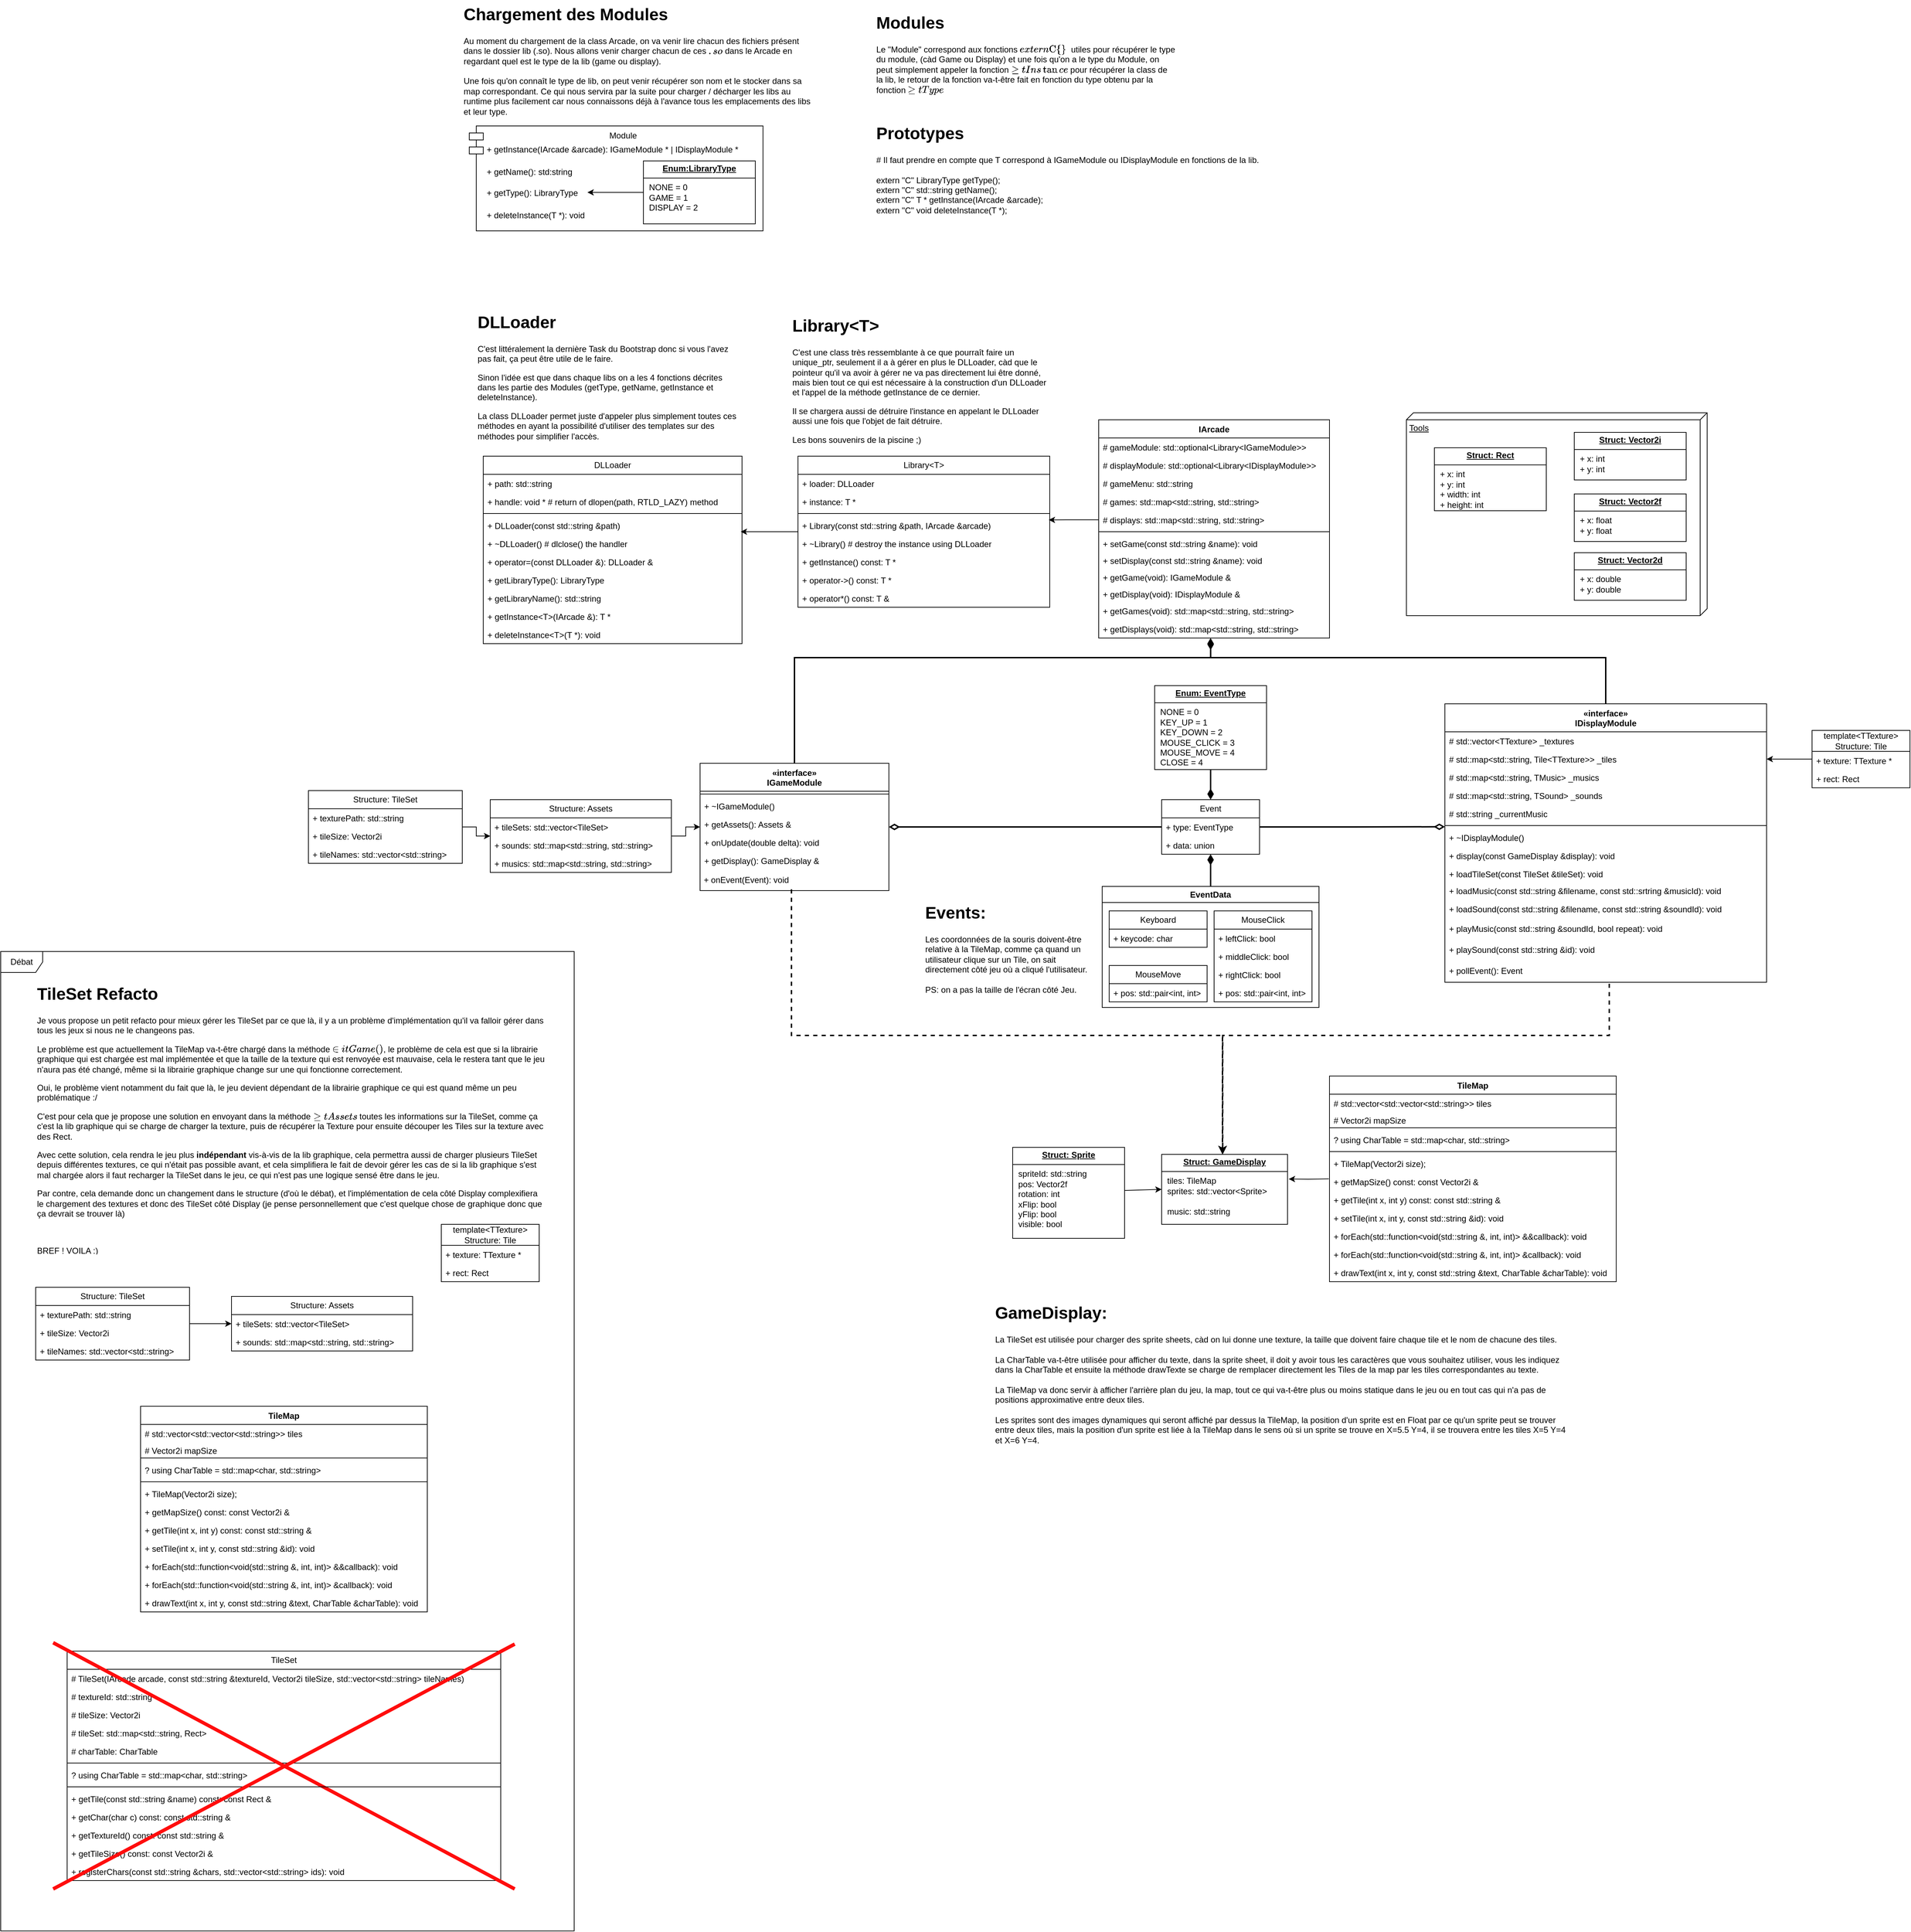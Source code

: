 <mxfile version="24.0.8" type="github">
  <diagram id="C5RBs43oDa-KdzZeNtuy" name="Page-1">
    <mxGraphModel dx="2067" dy="2897" grid="1" gridSize="10" guides="1" tooltips="1" connect="1" arrows="1" fold="1" page="1" pageScale="1" pageWidth="827" pageHeight="1169" math="0" shadow="0">
      <root>
        <mxCell id="WIyWlLk6GJQsqaUBKTNV-0" />
        <mxCell id="WIyWlLk6GJQsqaUBKTNV-1" parent="WIyWlLk6GJQsqaUBKTNV-0" />
        <mxCell id="aNfsqs1KKAg-LSt-RlZ3-6" value="Tools" style="verticalAlign=top;align=left;spacingTop=8;spacingLeft=2;spacingRight=12;shape=cube;size=10;direction=south;fontStyle=4;html=1;whiteSpace=wrap;" parent="WIyWlLk6GJQsqaUBKTNV-1" vertex="1">
          <mxGeometry x="1230" y="-710" width="430" height="290" as="geometry" />
        </mxCell>
        <mxCell id="KaFHptWk-zY7Z1poEmYC-23" style="edgeStyle=orthogonalEdgeStyle;rounded=0;orthogonalLoop=1;jettySize=auto;html=1;strokeWidth=2;endArrow=diamondThin;endFill=1;endSize=10;exitX=0.5;exitY=0.04;exitDx=0;exitDy=0;exitPerimeter=0;entryX=0.485;entryY=1.045;entryDx=0;entryDy=0;entryPerimeter=0;" parent="WIyWlLk6GJQsqaUBKTNV-1" source="KaFHptWk-zY7Z1poEmYC-2" target="IdPDv9dgJC-r_73cXI5t-18" edge="1">
          <mxGeometry relative="1" as="geometry">
            <Array as="points">
              <mxPoint x="355" y="-360" />
              <mxPoint x="951" y="-360" />
            </Array>
            <mxPoint x="950" y="-410" as="targetPoint" />
          </mxGeometry>
        </mxCell>
        <mxCell id="KaFHptWk-zY7Z1poEmYC-2" value="«interface»&lt;br style=&quot;border-color: var(--border-color); font-weight: 400;&quot;&gt;IGameModule" style="swimlane;fontStyle=1;align=center;verticalAlign=top;childLayout=stackLayout;horizontal=1;startSize=40;horizontalStack=0;resizeParent=1;resizeParentMax=0;resizeLast=0;collapsible=1;marginBottom=0;whiteSpace=wrap;html=1;" parent="WIyWlLk6GJQsqaUBKTNV-1" vertex="1">
          <mxGeometry x="220" y="-209" width="270" height="182" as="geometry" />
        </mxCell>
        <mxCell id="KaFHptWk-zY7Z1poEmYC-4" value="" style="line;strokeWidth=1;fillColor=none;align=left;verticalAlign=middle;spacingTop=-1;spacingLeft=3;spacingRight=3;rotatable=0;labelPosition=right;points=[];portConstraint=eastwest;strokeColor=inherit;" parent="KaFHptWk-zY7Z1poEmYC-2" vertex="1">
          <mxGeometry y="40" width="270" height="8" as="geometry" />
        </mxCell>
        <mxCell id="38xna_vCktXDgAspyVVN-0" value="+ ~IGameModule()" style="text;strokeColor=none;fillColor=none;align=left;verticalAlign=top;spacingLeft=4;spacingRight=4;overflow=hidden;rotatable=0;points=[[0,0.5],[1,0.5]];portConstraint=eastwest;whiteSpace=wrap;html=1;" parent="KaFHptWk-zY7Z1poEmYC-2" vertex="1">
          <mxGeometry y="48" width="270" height="26" as="geometry" />
        </mxCell>
        <mxCell id="6steR2QZ-ECjCt31r1JL-2" value="+ getAssets(): Assets &amp;amp;" style="text;strokeColor=none;fillColor=none;align=left;verticalAlign=top;spacingLeft=4;spacingRight=4;overflow=hidden;rotatable=0;points=[[0,0.5],[1,0.5]];portConstraint=eastwest;whiteSpace=wrap;html=1;" parent="KaFHptWk-zY7Z1poEmYC-2" vertex="1">
          <mxGeometry y="74" width="270" height="26" as="geometry" />
        </mxCell>
        <mxCell id="SAdS1VHzF3rAkhDOAL3j-0" value="&lt;div&gt;&lt;span style=&quot;background-color: initial;&quot;&gt;+ onUpdate(double delta): void&lt;/span&gt;&lt;br&gt;&lt;/div&gt;" style="text;strokeColor=none;fillColor=none;align=left;verticalAlign=top;spacingLeft=4;spacingRight=4;overflow=hidden;rotatable=0;points=[[0,0.5],[1,0.5]];portConstraint=eastwest;whiteSpace=wrap;html=1;" parent="KaFHptWk-zY7Z1poEmYC-2" vertex="1">
          <mxGeometry y="100" width="270" height="26" as="geometry" />
        </mxCell>
        <mxCell id="KaFHptWk-zY7Z1poEmYC-5" value="+ getDisplay(): GameDisplay &amp;amp;" style="text;strokeColor=none;fillColor=none;align=left;verticalAlign=top;spacingLeft=4;spacingRight=4;overflow=hidden;rotatable=0;points=[[0,0.5],[1,0.5]];portConstraint=eastwest;whiteSpace=wrap;html=1;" parent="KaFHptWk-zY7Z1poEmYC-2" vertex="1">
          <mxGeometry y="126" width="270" height="26" as="geometry" />
        </mxCell>
        <mxCell id="npStlnrnFKDRnEs1ksKJ-2" value="&amp;nbsp;+ onEvent(Event): void" style="text;html=1;align=left;verticalAlign=middle;whiteSpace=wrap;rounded=0;" parent="KaFHptWk-zY7Z1poEmYC-2" vertex="1">
          <mxGeometry y="152" width="270" height="30" as="geometry" />
        </mxCell>
        <mxCell id="KaFHptWk-zY7Z1poEmYC-24" style="edgeStyle=orthogonalEdgeStyle;rounded=0;orthogonalLoop=1;jettySize=auto;html=1;endArrow=diamondThin;endFill=1;endSize=10;strokeWidth=2;" parent="WIyWlLk6GJQsqaUBKTNV-1" source="KaFHptWk-zY7Z1poEmYC-6" target="KaFHptWk-zY7Z1poEmYC-18" edge="1">
          <mxGeometry relative="1" as="geometry">
            <Array as="points">
              <mxPoint x="1515" y="-360" />
              <mxPoint x="950" y="-360" />
            </Array>
          </mxGeometry>
        </mxCell>
        <mxCell id="KaFHptWk-zY7Z1poEmYC-6" value="«interface»&lt;br style=&quot;border-color: var(--border-color); font-weight: 400;&quot;&gt;IDisplayModule" style="swimlane;fontStyle=1;align=center;verticalAlign=top;childLayout=stackLayout;horizontal=1;startSize=40;horizontalStack=0;resizeParent=1;resizeParentMax=0;resizeLast=0;collapsible=1;marginBottom=0;whiteSpace=wrap;html=1;" parent="WIyWlLk6GJQsqaUBKTNV-1" vertex="1">
          <mxGeometry x="1285" y="-294" width="460" height="398" as="geometry" />
        </mxCell>
        <mxCell id="sR85MrozDsIPAA1m85it-4" value="# std::vector&amp;lt;TTexture&amp;gt; _textures" style="text;strokeColor=none;fillColor=none;align=left;verticalAlign=top;spacingLeft=4;spacingRight=4;overflow=hidden;rotatable=0;points=[[0,0.5],[1,0.5]];portConstraint=eastwest;whiteSpace=wrap;html=1;" parent="KaFHptWk-zY7Z1poEmYC-6" vertex="1">
          <mxGeometry y="40" width="460" height="26" as="geometry" />
        </mxCell>
        <mxCell id="cOdasdh9hbkGF6RT2Ai4-23" value="# std::map&amp;lt;std::string, Tile&amp;lt;TTexture&amp;gt;&amp;gt; _tiles" style="text;strokeColor=none;fillColor=none;align=left;verticalAlign=top;spacingLeft=4;spacingRight=4;overflow=hidden;rotatable=0;points=[[0,0.5],[1,0.5]];portConstraint=eastwest;whiteSpace=wrap;html=1;" vertex="1" parent="KaFHptWk-zY7Z1poEmYC-6">
          <mxGeometry y="66" width="460" height="26" as="geometry" />
        </mxCell>
        <mxCell id="SIB_p-6PVzf6rfN3V-g3-6" value="# std::map&amp;lt;std::string, TMusic&amp;gt; _musics" style="text;strokeColor=none;fillColor=none;align=left;verticalAlign=top;spacingLeft=4;spacingRight=4;overflow=hidden;rotatable=0;points=[[0,0.5],[1,0.5]];portConstraint=eastwest;whiteSpace=wrap;html=1;" parent="KaFHptWk-zY7Z1poEmYC-6" vertex="1">
          <mxGeometry y="92" width="460" height="26" as="geometry" />
        </mxCell>
        <mxCell id="cOdasdh9hbkGF6RT2Ai4-30" value="# std::map&amp;lt;std::string, TSound&amp;gt; _sounds" style="text;strokeColor=none;fillColor=none;align=left;verticalAlign=top;spacingLeft=4;spacingRight=4;overflow=hidden;rotatable=0;points=[[0,0.5],[1,0.5]];portConstraint=eastwest;whiteSpace=wrap;html=1;" vertex="1" parent="KaFHptWk-zY7Z1poEmYC-6">
          <mxGeometry y="118" width="460" height="26" as="geometry" />
        </mxCell>
        <mxCell id="cOdasdh9hbkGF6RT2Ai4-31" value="# std::string _currentMusic" style="text;strokeColor=none;fillColor=none;align=left;verticalAlign=top;spacingLeft=4;spacingRight=4;overflow=hidden;rotatable=0;points=[[0,0.5],[1,0.5]];portConstraint=eastwest;whiteSpace=wrap;html=1;" vertex="1" parent="KaFHptWk-zY7Z1poEmYC-6">
          <mxGeometry y="144" width="460" height="26" as="geometry" />
        </mxCell>
        <mxCell id="KaFHptWk-zY7Z1poEmYC-7" value="" style="line;strokeWidth=1;fillColor=none;align=left;verticalAlign=middle;spacingTop=-1;spacingLeft=3;spacingRight=3;rotatable=0;labelPosition=right;points=[];portConstraint=eastwest;strokeColor=inherit;" parent="KaFHptWk-zY7Z1poEmYC-6" vertex="1">
          <mxGeometry y="170" width="460" height="8" as="geometry" />
        </mxCell>
        <mxCell id="38xna_vCktXDgAspyVVN-1" value="+ ~IDisplayModule()" style="text;strokeColor=none;fillColor=none;align=left;verticalAlign=top;spacingLeft=4;spacingRight=4;overflow=hidden;rotatable=0;points=[[0,0.5],[1,0.5]];portConstraint=eastwest;whiteSpace=wrap;html=1;" parent="KaFHptWk-zY7Z1poEmYC-6" vertex="1">
          <mxGeometry y="178" width="460" height="26" as="geometry" />
        </mxCell>
        <mxCell id="KaFHptWk-zY7Z1poEmYC-8" value="+ display(const GameDisplay &amp;amp;display): void" style="text;strokeColor=none;fillColor=none;align=left;verticalAlign=top;spacingLeft=4;spacingRight=4;overflow=hidden;rotatable=0;points=[[0,0.5],[1,0.5]];portConstraint=eastwest;whiteSpace=wrap;html=1;" parent="KaFHptWk-zY7Z1poEmYC-6" vertex="1">
          <mxGeometry y="204" width="460" height="26" as="geometry" />
        </mxCell>
        <mxCell id="SAdS1VHzF3rAkhDOAL3j-1" value="+ loadTileSet(const TileSet &amp;amp;tileSet): void" style="text;strokeColor=none;fillColor=none;align=left;verticalAlign=top;spacingLeft=4;spacingRight=4;overflow=hidden;rotatable=0;points=[[0,0.5],[1,0.5]];portConstraint=eastwest;whiteSpace=wrap;html=1;" parent="KaFHptWk-zY7Z1poEmYC-6" vertex="1">
          <mxGeometry y="230" width="460" height="24" as="geometry" />
        </mxCell>
        <mxCell id="cOdasdh9hbkGF6RT2Ai4-29" value="+ loadMusic(const std::string &amp;amp;filename, const std::srtring &amp;amp;musicId): void" style="text;strokeColor=none;fillColor=none;align=left;verticalAlign=top;spacingLeft=4;spacingRight=4;overflow=hidden;rotatable=0;points=[[0,0.5],[1,0.5]];portConstraint=eastwest;whiteSpace=wrap;html=1;" vertex="1" parent="KaFHptWk-zY7Z1poEmYC-6">
          <mxGeometry y="254" width="460" height="26" as="geometry" />
        </mxCell>
        <mxCell id="SIB_p-6PVzf6rfN3V-g3-1" value="+ loadSound(const std::string &amp;amp;filename, const std::string &amp;amp;soundId): void" style="text;strokeColor=none;fillColor=none;align=left;verticalAlign=top;spacingLeft=4;spacingRight=4;overflow=hidden;rotatable=0;points=[[0,0.5],[1,0.5]];portConstraint=eastwest;whiteSpace=wrap;html=1;" parent="KaFHptWk-zY7Z1poEmYC-6" vertex="1">
          <mxGeometry y="280" width="460" height="28" as="geometry" />
        </mxCell>
        <mxCell id="SIB_p-6PVzf6rfN3V-g3-2" value="+ playMusic(const std::string &amp;amp;soundId, bool repeat): void" style="text;strokeColor=none;fillColor=none;align=left;verticalAlign=top;spacingLeft=4;spacingRight=4;overflow=hidden;rotatable=0;points=[[0,0.5],[1,0.5]];portConstraint=eastwest;whiteSpace=wrap;html=1;" parent="KaFHptWk-zY7Z1poEmYC-6" vertex="1">
          <mxGeometry y="308" width="460" height="30" as="geometry" />
        </mxCell>
        <mxCell id="SIB_p-6PVzf6rfN3V-g3-3" value="+ playSound(const std::string &amp;amp;id): void" style="text;strokeColor=none;fillColor=none;align=left;verticalAlign=top;spacingLeft=4;spacingRight=4;overflow=hidden;rotatable=0;points=[[0,0.5],[1,0.5]];portConstraint=eastwest;whiteSpace=wrap;html=1;" parent="KaFHptWk-zY7Z1poEmYC-6" vertex="1">
          <mxGeometry y="338" width="460" height="30" as="geometry" />
        </mxCell>
        <mxCell id="SAdS1VHzF3rAkhDOAL3j-2" value="+ pollEvent&lt;span style=&quot;background-color: initial;&quot;&gt;():&amp;nbsp;&lt;/span&gt;&lt;span style=&quot;background-color: initial; border-color: var(--border-color); text-align: center;&quot;&gt;Event&lt;/span&gt;" style="text;strokeColor=none;fillColor=none;align=left;verticalAlign=top;spacingLeft=4;spacingRight=4;overflow=hidden;rotatable=0;points=[[0,0.5],[1,0.5]];portConstraint=eastwest;whiteSpace=wrap;html=1;" parent="KaFHptWk-zY7Z1poEmYC-6" vertex="1">
          <mxGeometry y="368" width="460" height="30" as="geometry" />
        </mxCell>
        <mxCell id="IdPDv9dgJC-r_73cXI5t-34" style="edgeStyle=orthogonalEdgeStyle;rounded=0;orthogonalLoop=1;jettySize=auto;html=1;entryX=1.01;entryY=0.352;entryDx=0;entryDy=0;entryPerimeter=0;" parent="WIyWlLk6GJQsqaUBKTNV-1" target="IdPDv9dgJC-r_73cXI5t-32" edge="1">
          <mxGeometry relative="1" as="geometry">
            <mxPoint x="1119" y="385" as="sourcePoint" />
          </mxGeometry>
        </mxCell>
        <mxCell id="KaFHptWk-zY7Z1poEmYC-18" value="IArcade" style="swimlane;fontStyle=1;align=center;verticalAlign=top;childLayout=stackLayout;horizontal=1;startSize=26;horizontalStack=0;resizeParent=1;resizeParentMax=0;resizeLast=0;collapsible=1;marginBottom=0;whiteSpace=wrap;html=1;" parent="WIyWlLk6GJQsqaUBKTNV-1" vertex="1">
          <mxGeometry x="790" y="-700" width="330" height="312" as="geometry">
            <mxRectangle x="810" y="-650" width="80" height="30" as="alternateBounds" />
          </mxGeometry>
        </mxCell>
        <mxCell id="KaFHptWk-zY7Z1poEmYC-19" value="# gameModule: std::optional&amp;lt;Library&amp;lt;IGameModule&amp;gt;&amp;gt;" style="text;strokeColor=none;fillColor=none;align=left;verticalAlign=top;spacingLeft=4;spacingRight=4;overflow=hidden;rotatable=0;points=[[0,0.5],[1,0.5]];portConstraint=eastwest;whiteSpace=wrap;html=1;" parent="KaFHptWk-zY7Z1poEmYC-18" vertex="1">
          <mxGeometry y="26" width="330" height="26" as="geometry" />
        </mxCell>
        <mxCell id="KaFHptWk-zY7Z1poEmYC-22" value="# displayModule: std::optional&amp;lt;Library&amp;lt;IDisplayModule&amp;gt;&amp;gt;" style="text;strokeColor=none;fillColor=none;align=left;verticalAlign=top;spacingLeft=4;spacingRight=4;overflow=hidden;rotatable=0;points=[[0,0.5],[1,0.5]];portConstraint=eastwest;whiteSpace=wrap;html=1;" parent="KaFHptWk-zY7Z1poEmYC-18" vertex="1">
          <mxGeometry y="52" width="330" height="26" as="geometry" />
        </mxCell>
        <mxCell id="xLZKU2_GyRi5tWtyGkqR-31" value="# gameMenu: std::string" style="text;strokeColor=none;fillColor=none;align=left;verticalAlign=top;spacingLeft=4;spacingRight=4;overflow=hidden;rotatable=0;points=[[0,0.5],[1,0.5]];portConstraint=eastwest;whiteSpace=wrap;html=1;" parent="KaFHptWk-zY7Z1poEmYC-18" vertex="1">
          <mxGeometry y="78" width="330" height="26" as="geometry" />
        </mxCell>
        <mxCell id="xLZKU2_GyRi5tWtyGkqR-32" value="# games: std::map&amp;lt;std::string, std::string&amp;gt;" style="text;strokeColor=none;fillColor=none;align=left;verticalAlign=top;spacingLeft=4;spacingRight=4;overflow=hidden;rotatable=0;points=[[0,0.5],[1,0.5]];portConstraint=eastwest;whiteSpace=wrap;html=1;" parent="KaFHptWk-zY7Z1poEmYC-18" vertex="1">
          <mxGeometry y="104" width="330" height="26" as="geometry" />
        </mxCell>
        <mxCell id="xLZKU2_GyRi5tWtyGkqR-33" value="# displays: std::map&amp;lt;std::string, std::string&amp;gt;" style="text;strokeColor=none;fillColor=none;align=left;verticalAlign=top;spacingLeft=4;spacingRight=4;overflow=hidden;rotatable=0;points=[[0,0.5],[1,0.5]];portConstraint=eastwest;whiteSpace=wrap;html=1;" parent="KaFHptWk-zY7Z1poEmYC-18" vertex="1">
          <mxGeometry y="130" width="330" height="26" as="geometry" />
        </mxCell>
        <mxCell id="KaFHptWk-zY7Z1poEmYC-20" value="" style="line;strokeWidth=1;fillColor=none;align=left;verticalAlign=middle;spacingTop=-1;spacingLeft=3;spacingRight=3;rotatable=0;labelPosition=right;points=[];portConstraint=eastwest;strokeColor=inherit;" parent="KaFHptWk-zY7Z1poEmYC-18" vertex="1">
          <mxGeometry y="156" width="330" height="8" as="geometry" />
        </mxCell>
        <mxCell id="EcLRXReeeCruo8sAPclI-0" value="+ setGame(const std::string &amp;amp;name): void" style="text;strokeColor=none;fillColor=none;align=left;verticalAlign=top;spacingLeft=4;spacingRight=4;overflow=hidden;rotatable=0;points=[[0,0.5],[1,0.5]];portConstraint=eastwest;whiteSpace=wrap;html=1;" parent="KaFHptWk-zY7Z1poEmYC-18" vertex="1">
          <mxGeometry y="164" width="330" height="24" as="geometry" />
        </mxCell>
        <mxCell id="KaFHptWk-zY7Z1poEmYC-21" value="+ setDisplay(const std::string &amp;amp;name): void" style="text;strokeColor=none;fillColor=none;align=left;verticalAlign=top;spacingLeft=4;spacingRight=4;overflow=hidden;rotatable=0;points=[[0,0.5],[1,0.5]];portConstraint=eastwest;whiteSpace=wrap;html=1;" parent="KaFHptWk-zY7Z1poEmYC-18" vertex="1">
          <mxGeometry y="188" width="330" height="24" as="geometry" />
        </mxCell>
        <mxCell id="KaFHptWk-zY7Z1poEmYC-26" value="+ getGame(void): IGameModule &amp;amp;" style="text;strokeColor=none;fillColor=none;align=left;verticalAlign=top;spacingLeft=4;spacingRight=4;overflow=hidden;rotatable=0;points=[[0,0.5],[1,0.5]];portConstraint=eastwest;whiteSpace=wrap;html=1;" parent="KaFHptWk-zY7Z1poEmYC-18" vertex="1">
          <mxGeometry y="212" width="330" height="24" as="geometry" />
        </mxCell>
        <mxCell id="KaFHptWk-zY7Z1poEmYC-27" value="+ getDisplay(void): IDisplayModule &amp;amp;" style="text;strokeColor=none;fillColor=none;align=left;verticalAlign=top;spacingLeft=4;spacingRight=4;overflow=hidden;rotatable=0;points=[[0,0.5],[1,0.5]];portConstraint=eastwest;whiteSpace=wrap;html=1;" parent="KaFHptWk-zY7Z1poEmYC-18" vertex="1">
          <mxGeometry y="236" width="330" height="24" as="geometry" />
        </mxCell>
        <mxCell id="IdPDv9dgJC-r_73cXI5t-17" value="+ getGames(void): std::map&amp;lt;std::string, std::string&amp;gt;" style="text;strokeColor=none;fillColor=none;align=left;verticalAlign=top;spacingLeft=4;spacingRight=4;overflow=hidden;rotatable=0;points=[[0,0.5],[1,0.5]];portConstraint=eastwest;whiteSpace=wrap;html=1;" parent="KaFHptWk-zY7Z1poEmYC-18" vertex="1">
          <mxGeometry y="260" width="330" height="26" as="geometry" />
        </mxCell>
        <mxCell id="IdPDv9dgJC-r_73cXI5t-18" value="+ getDisplays(void): std::map&amp;lt;std::string, std::string&amp;gt;" style="text;strokeColor=none;fillColor=none;align=left;verticalAlign=top;spacingLeft=4;spacingRight=4;overflow=hidden;rotatable=0;points=[[0,0.5],[1,0.5]];portConstraint=eastwest;whiteSpace=wrap;html=1;" parent="KaFHptWk-zY7Z1poEmYC-18" vertex="1">
          <mxGeometry y="286" width="330" height="26" as="geometry" />
        </mxCell>
        <mxCell id="SIB_p-6PVzf6rfN3V-g3-20" style="edgeStyle=orthogonalEdgeStyle;rounded=0;orthogonalLoop=1;jettySize=auto;html=1;endArrow=diamondThin;endFill=0;endSize=10;strokeWidth=2;" parent="WIyWlLk6GJQsqaUBKTNV-1" source="0RhT2zRUCGfHNPgkeaA6-0" target="KaFHptWk-zY7Z1poEmYC-2" edge="1">
          <mxGeometry relative="1" as="geometry" />
        </mxCell>
        <mxCell id="0RhT2zRUCGfHNPgkeaA6-0" value="Event" style="swimlane;fontStyle=0;childLayout=stackLayout;horizontal=1;startSize=26;fillColor=none;horizontalStack=0;resizeParent=1;resizeParentMax=0;resizeLast=0;collapsible=1;marginBottom=0;whiteSpace=wrap;html=1;" parent="WIyWlLk6GJQsqaUBKTNV-1" vertex="1">
          <mxGeometry x="880" y="-157" width="140" height="78" as="geometry" />
        </mxCell>
        <mxCell id="0RhT2zRUCGfHNPgkeaA6-1" value="+ type: EventType" style="text;strokeColor=none;fillColor=none;align=left;verticalAlign=top;spacingLeft=4;spacingRight=4;overflow=hidden;rotatable=0;points=[[0,0.5],[1,0.5]];portConstraint=eastwest;whiteSpace=wrap;html=1;" parent="0RhT2zRUCGfHNPgkeaA6-0" vertex="1">
          <mxGeometry y="26" width="140" height="26" as="geometry" />
        </mxCell>
        <mxCell id="0RhT2zRUCGfHNPgkeaA6-2" value="+ data: union" style="text;strokeColor=none;fillColor=none;align=left;verticalAlign=top;spacingLeft=4;spacingRight=4;overflow=hidden;rotatable=0;points=[[0,0.5],[1,0.5]];portConstraint=eastwest;whiteSpace=wrap;html=1;" parent="0RhT2zRUCGfHNPgkeaA6-0" vertex="1">
          <mxGeometry y="52" width="140" height="26" as="geometry" />
        </mxCell>
        <mxCell id="SIB_p-6PVzf6rfN3V-g3-14" style="edgeStyle=orthogonalEdgeStyle;rounded=0;orthogonalLoop=1;jettySize=auto;html=1;strokeWidth=2;endArrow=diamondThin;endFill=1;endSize=10;" parent="WIyWlLk6GJQsqaUBKTNV-1" source="0RhT2zRUCGfHNPgkeaA6-5" target="0RhT2zRUCGfHNPgkeaA6-0" edge="1">
          <mxGeometry relative="1" as="geometry" />
        </mxCell>
        <mxCell id="0RhT2zRUCGfHNPgkeaA6-5" value="EventData" style="swimlane;whiteSpace=wrap;html=1;" parent="WIyWlLk6GJQsqaUBKTNV-1" vertex="1">
          <mxGeometry x="795" y="-33" width="310" height="173" as="geometry" />
        </mxCell>
        <mxCell id="0RhT2zRUCGfHNPgkeaA6-10" value="MouseClick" style="swimlane;fontStyle=0;childLayout=stackLayout;horizontal=1;startSize=26;fillColor=none;horizontalStack=0;resizeParent=1;resizeParentMax=0;resizeLast=0;collapsible=1;marginBottom=0;whiteSpace=wrap;html=1;" parent="0RhT2zRUCGfHNPgkeaA6-5" vertex="1">
          <mxGeometry x="160" y="35" width="140" height="130" as="geometry" />
        </mxCell>
        <mxCell id="0RhT2zRUCGfHNPgkeaA6-11" value="+ leftClick: bool" style="text;strokeColor=none;fillColor=none;align=left;verticalAlign=top;spacingLeft=4;spacingRight=4;overflow=hidden;rotatable=0;points=[[0,0.5],[1,0.5]];portConstraint=eastwest;whiteSpace=wrap;html=1;" parent="0RhT2zRUCGfHNPgkeaA6-10" vertex="1">
          <mxGeometry y="26" width="140" height="26" as="geometry" />
        </mxCell>
        <mxCell id="0RhT2zRUCGfHNPgkeaA6-12" value="+ middleClick: bool" style="text;strokeColor=none;fillColor=none;align=left;verticalAlign=top;spacingLeft=4;spacingRight=4;overflow=hidden;rotatable=0;points=[[0,0.5],[1,0.5]];portConstraint=eastwest;whiteSpace=wrap;html=1;" parent="0RhT2zRUCGfHNPgkeaA6-10" vertex="1">
          <mxGeometry y="52" width="140" height="26" as="geometry" />
        </mxCell>
        <mxCell id="0RhT2zRUCGfHNPgkeaA6-13" value="+ rightClick: bool" style="text;strokeColor=none;fillColor=none;align=left;verticalAlign=top;spacingLeft=4;spacingRight=4;overflow=hidden;rotatable=0;points=[[0,0.5],[1,0.5]];portConstraint=eastwest;whiteSpace=wrap;html=1;" parent="0RhT2zRUCGfHNPgkeaA6-10" vertex="1">
          <mxGeometry y="78" width="140" height="26" as="geometry" />
        </mxCell>
        <mxCell id="0RhT2zRUCGfHNPgkeaA6-14" value="+ pos: std::pair&amp;lt;int, int&amp;gt;" style="text;strokeColor=none;fillColor=none;align=left;verticalAlign=top;spacingLeft=4;spacingRight=4;overflow=hidden;rotatable=0;points=[[0,0.5],[1,0.5]];portConstraint=eastwest;whiteSpace=wrap;html=1;" parent="0RhT2zRUCGfHNPgkeaA6-10" vertex="1">
          <mxGeometry y="104" width="140" height="26" as="geometry" />
        </mxCell>
        <mxCell id="0RhT2zRUCGfHNPgkeaA6-6" value="Keyboard" style="swimlane;fontStyle=0;childLayout=stackLayout;horizontal=1;startSize=26;fillColor=none;horizontalStack=0;resizeParent=1;resizeParentMax=0;resizeLast=0;collapsible=1;marginBottom=0;whiteSpace=wrap;html=1;" parent="0RhT2zRUCGfHNPgkeaA6-5" vertex="1">
          <mxGeometry x="10" y="35" width="140" height="52" as="geometry" />
        </mxCell>
        <mxCell id="0RhT2zRUCGfHNPgkeaA6-7" value="+ keycode: char" style="text;strokeColor=none;fillColor=none;align=left;verticalAlign=top;spacingLeft=4;spacingRight=4;overflow=hidden;rotatable=0;points=[[0,0.5],[1,0.5]];portConstraint=eastwest;whiteSpace=wrap;html=1;" parent="0RhT2zRUCGfHNPgkeaA6-6" vertex="1">
          <mxGeometry y="26" width="140" height="26" as="geometry" />
        </mxCell>
        <mxCell id="WVZONL04CU4_u1YpisCy-0" value="MouseMove" style="swimlane;fontStyle=0;childLayout=stackLayout;horizontal=1;startSize=26;fillColor=none;horizontalStack=0;resizeParent=1;resizeParentMax=0;resizeLast=0;collapsible=1;marginBottom=0;whiteSpace=wrap;html=1;" parent="0RhT2zRUCGfHNPgkeaA6-5" vertex="1">
          <mxGeometry x="10" y="113" width="140" height="52" as="geometry" />
        </mxCell>
        <mxCell id="WVZONL04CU4_u1YpisCy-1" value="+ pos: std::pair&amp;lt;int, int&amp;gt;" style="text;strokeColor=none;fillColor=none;align=left;verticalAlign=top;spacingLeft=4;spacingRight=4;overflow=hidden;rotatable=0;points=[[0,0.5],[1,0.5]];portConstraint=eastwest;whiteSpace=wrap;html=1;" parent="WVZONL04CU4_u1YpisCy-0" vertex="1">
          <mxGeometry y="26" width="140" height="26" as="geometry" />
        </mxCell>
        <mxCell id="SIB_p-6PVzf6rfN3V-g3-13" style="edgeStyle=orthogonalEdgeStyle;rounded=0;orthogonalLoop=1;jettySize=auto;html=1;strokeWidth=2;endArrow=diamondThin;endFill=1;endSize=10;" parent="WIyWlLk6GJQsqaUBKTNV-1" source="0RhT2zRUCGfHNPgkeaA6-17" target="0RhT2zRUCGfHNPgkeaA6-0" edge="1">
          <mxGeometry relative="1" as="geometry" />
        </mxCell>
        <mxCell id="0RhT2zRUCGfHNPgkeaA6-17" value="&lt;p style=&quot;margin:0px;margin-top:4px;text-align:center;text-decoration:underline;&quot;&gt;&lt;b&gt;Enum: EventType&lt;/b&gt;&lt;/p&gt;&lt;hr size=&quot;1&quot; style=&quot;border-style:solid;&quot;&gt;&lt;p style=&quot;margin:0px;margin-left:8px;&quot;&gt;NONE = 0&lt;/p&gt;&lt;p style=&quot;margin:0px;margin-left:8px;&quot;&gt;KEY_UP = 1&lt;/p&gt;&lt;p style=&quot;margin:0px;margin-left:8px;&quot;&gt;KEY_DOWN = 2&lt;br&gt;MOUSE_CLICK = 3&lt;/p&gt;&lt;p style=&quot;margin:0px;margin-left:8px;&quot;&gt;MOUSE_MOVE = 4&lt;/p&gt;&lt;p style=&quot;margin:0px;margin-left:8px;&quot;&gt;CLOSE = 4&lt;/p&gt;" style="verticalAlign=top;align=left;overflow=fill;html=1;whiteSpace=wrap;" parent="WIyWlLk6GJQsqaUBKTNV-1" vertex="1">
          <mxGeometry x="870" y="-320" width="160" height="120" as="geometry" />
        </mxCell>
        <mxCell id="0RhT2zRUCGfHNPgkeaA6-19" style="edgeStyle=orthogonalEdgeStyle;rounded=0;orthogonalLoop=1;jettySize=auto;html=1;dashed=1;strokeWidth=2;entryX=0.485;entryY=0;entryDx=0;entryDy=0;entryPerimeter=0;exitX=0.511;exitY=1.067;exitDx=0;exitDy=0;exitPerimeter=0;" parent="WIyWlLk6GJQsqaUBKTNV-1" source="SAdS1VHzF3rAkhDOAL3j-2" target="IdPDv9dgJC-r_73cXI5t-32" edge="1">
          <mxGeometry relative="1" as="geometry">
            <Array as="points">
              <mxPoint x="1520" y="180" />
              <mxPoint x="967" y="180" />
            </Array>
            <mxPoint x="1520" y="110" as="sourcePoint" />
            <mxPoint x="967.003" y="290" as="targetPoint" />
          </mxGeometry>
        </mxCell>
        <mxCell id="SIB_p-6PVzf6rfN3V-g3-19" style="edgeStyle=orthogonalEdgeStyle;rounded=0;orthogonalLoop=1;jettySize=auto;html=1;endArrow=diamondThin;endFill=0;endSize=10;strokeWidth=2;exitX=1;exitY=0.5;exitDx=0;exitDy=0;" parent="WIyWlLk6GJQsqaUBKTNV-1" source="0RhT2zRUCGfHNPgkeaA6-1" edge="1">
          <mxGeometry relative="1" as="geometry">
            <mxPoint x="1025" y="-118.25" as="sourcePoint" />
            <mxPoint x="1285" y="-118.25" as="targetPoint" />
          </mxGeometry>
        </mxCell>
        <mxCell id="SIB_p-6PVzf6rfN3V-g3-7" style="edgeStyle=orthogonalEdgeStyle;rounded=0;orthogonalLoop=1;jettySize=auto;html=1;strokeWidth=2;dashed=1;exitX=0.484;exitY=0.936;exitDx=0;exitDy=0;exitPerimeter=0;" parent="WIyWlLk6GJQsqaUBKTNV-1" source="npStlnrnFKDRnEs1ksKJ-2" target="IdPDv9dgJC-r_73cXI5t-32" edge="1">
          <mxGeometry relative="1" as="geometry">
            <mxPoint x="349.6" y="3.75" as="sourcePoint" />
            <mxPoint x="967" y="290" as="targetPoint" />
            <Array as="points">
              <mxPoint x="351" y="180" />
              <mxPoint x="967" y="180" />
            </Array>
          </mxGeometry>
        </mxCell>
        <mxCell id="IdPDv9dgJC-r_73cXI5t-8" value="&lt;h1 style=&quot;margin-top: 0px;&quot;&gt;GameDisplay:&lt;/h1&gt;&lt;div&gt;La TileSet est utilisée pour charger des sprite sheets, càd on lui donne une texture, la taille que doivent faire chaque tile et le nom de chacune des tiles.&lt;/div&gt;&lt;div&gt;&lt;br&gt;&lt;/div&gt;&lt;div&gt;La CharTable va-t-être utilisée pour afficher du texte, dans la sprite sheet, il doit y avoir tous les caractères que vous souhaitez utiliser, vous les indiquez dans la CharTable et ensuite la méthode drawTexte se charge de remplacer directement les Tiles de la map par les tiles correspondantes au texte.&lt;/div&gt;&lt;div&gt;&lt;br&gt;&lt;/div&gt;&lt;div&gt;La TileMap va donc servir à afficher l&#39;arrière plan du jeu, la map, tout ce qui va-t-être plus ou moins statique dans le jeu ou en tout cas qui n&#39;a pas de positions approximative entre deux tiles.&lt;/div&gt;&lt;div&gt;&lt;br&gt;&lt;/div&gt;&lt;div&gt;Les sprites sont des images dynamiques qui seront affiché par dessus la TileMap, la position d&#39;un sprite est en Float par ce qu&#39;un sprite peut se trouver entre deux tiles, mais la position d&#39;un sprite est liée à la TileMap dans le sens où si un sprite se trouve en X=5.5 Y=4, il se trouvera entre les tiles X=5 Y=4 et X=6 Y=4.&lt;/div&gt;" style="text;html=1;whiteSpace=wrap;overflow=hidden;rounded=0;" parent="WIyWlLk6GJQsqaUBKTNV-1" vertex="1">
          <mxGeometry x="640" y="556" width="830" height="230" as="geometry" />
        </mxCell>
        <mxCell id="IdPDv9dgJC-r_73cXI5t-33" style="rounded=0;orthogonalLoop=1;jettySize=auto;html=1;entryX=0;entryY=0.5;entryDx=0;entryDy=0;exitX=0.996;exitY=0.474;exitDx=0;exitDy=0;exitPerimeter=0;" parent="WIyWlLk6GJQsqaUBKTNV-1" source="IdPDv9dgJC-r_73cXI5t-16" target="IdPDv9dgJC-r_73cXI5t-32" edge="1">
          <mxGeometry relative="1" as="geometry" />
        </mxCell>
        <mxCell id="IdPDv9dgJC-r_73cXI5t-16" value="&lt;p style=&quot;margin:0px;margin-top:4px;text-align:center;text-decoration:underline;&quot;&gt;&lt;b&gt;Struct: Sprite&lt;/b&gt;&lt;/p&gt;&lt;hr size=&quot;1&quot; style=&quot;border-style:solid;&quot;&gt;&lt;p style=&quot;margin:0px;margin-left:8px;&quot;&gt;spriteId: std::string&lt;/p&gt;&lt;p style=&quot;margin:0px;margin-left:8px;&quot;&gt;pos: Vector2f&lt;/p&gt;&lt;p style=&quot;margin:0px;margin-left:8px;&quot;&gt;rotation: int&lt;/p&gt;&lt;p style=&quot;margin:0px;margin-left:8px;&quot;&gt;xFlip: bool&lt;/p&gt;&lt;p style=&quot;margin:0px;margin-left:8px;&quot;&gt;yFlip: bool&lt;/p&gt;&lt;p style=&quot;margin:0px;margin-left:8px;&quot;&gt;visible: bool&lt;/p&gt;" style="verticalAlign=top;align=left;overflow=fill;html=1;whiteSpace=wrap;" parent="WIyWlLk6GJQsqaUBKTNV-1" vertex="1">
          <mxGeometry x="667" y="340" width="160" height="130" as="geometry" />
        </mxCell>
        <mxCell id="IdPDv9dgJC-r_73cXI5t-21" value="&lt;h1 style=&quot;margin-top: 0px;&quot;&gt;Events:&lt;/h1&gt;&lt;div&gt;Les coordonnées de la souris doivent-être relative à la TileMap, comme ça quand un utilisateur clique sur un Tile, on sait directement côté jeu où a cliqué l&#39;utilisateur.&lt;/div&gt;&lt;div&gt;&lt;br&gt;&lt;/div&gt;&lt;div&gt;PS: on a pas la taille de l&#39;écran côté Jeu.&lt;/div&gt;" style="text;html=1;whiteSpace=wrap;overflow=hidden;rounded=0;" parent="WIyWlLk6GJQsqaUBKTNV-1" vertex="1">
          <mxGeometry x="540" y="-16" width="250" height="153" as="geometry" />
        </mxCell>
        <mxCell id="IdPDv9dgJC-r_73cXI5t-23" value="Module" style="shape=module;align=left;spacingLeft=20;align=center;verticalAlign=top;whiteSpace=wrap;html=1;" parent="WIyWlLk6GJQsqaUBKTNV-1" vertex="1">
          <mxGeometry x="-110" y="-1120" width="420" height="150" as="geometry" />
        </mxCell>
        <mxCell id="IdPDv9dgJC-r_73cXI5t-24" value="+ getType(): LibraryType" style="text;strokeColor=none;fillColor=none;align=left;verticalAlign=top;spacingLeft=4;spacingRight=4;overflow=hidden;rotatable=0;points=[[0,0.5],[1,0.5]];portConstraint=eastwest;whiteSpace=wrap;html=1;" parent="WIyWlLk6GJQsqaUBKTNV-1" vertex="1">
          <mxGeometry x="-91" y="-1038" width="150" height="26" as="geometry" />
        </mxCell>
        <mxCell id="IdPDv9dgJC-r_73cXI5t-26" style="edgeStyle=orthogonalEdgeStyle;rounded=0;orthogonalLoop=1;jettySize=auto;html=1;" parent="WIyWlLk6GJQsqaUBKTNV-1" source="IdPDv9dgJC-r_73cXI5t-25" target="IdPDv9dgJC-r_73cXI5t-24" edge="1">
          <mxGeometry relative="1" as="geometry" />
        </mxCell>
        <mxCell id="IdPDv9dgJC-r_73cXI5t-25" value="&lt;p style=&quot;margin:0px;margin-top:4px;text-align:center;text-decoration:underline;&quot;&gt;&lt;b&gt;Enum:LibraryType&lt;/b&gt;&lt;/p&gt;&lt;hr size=&quot;1&quot; style=&quot;border-style:solid;&quot;&gt;&lt;p style=&quot;margin:0px;margin-left:8px;&quot;&gt;NONE = 0&lt;br&gt;GAME = 1&lt;br&gt;DISPLAY = 2&lt;/p&gt;" style="verticalAlign=top;align=left;overflow=fill;html=1;whiteSpace=wrap;" parent="WIyWlLk6GJQsqaUBKTNV-1" vertex="1">
          <mxGeometry x="139" y="-1070" width="160" height="90" as="geometry" />
        </mxCell>
        <mxCell id="IdPDv9dgJC-r_73cXI5t-27" value="+ getInstance(IArcade &amp;amp;arcade): IGameModule * | IDisplayModule *" style="text;strokeColor=none;fillColor=none;align=left;verticalAlign=top;spacingLeft=4;spacingRight=4;overflow=hidden;rotatable=0;points=[[0,0.5],[1,0.5]];portConstraint=eastwest;whiteSpace=wrap;html=1;" parent="WIyWlLk6GJQsqaUBKTNV-1" vertex="1">
          <mxGeometry x="-91" y="-1100" width="390" height="26" as="geometry" />
        </mxCell>
        <mxCell id="IdPDv9dgJC-r_73cXI5t-32" value="&lt;p style=&quot;margin:0px;margin-top:4px;text-align:center;text-decoration:underline;&quot;&gt;&lt;b&gt;Struct: GameDisplay&lt;/b&gt;&lt;/p&gt;&lt;hr size=&quot;1&quot; style=&quot;border-style:solid;&quot;&gt;&lt;p style=&quot;margin:0px;margin-left:8px;&quot;&gt;tiles: TileMap&lt;br&gt;sprites: std::vector&amp;lt;Sprite&amp;gt;&lt;/p&gt;&lt;p style=&quot;margin:0px;margin-left:8px;&quot;&gt;&lt;br&gt;&lt;/p&gt;&lt;p style=&quot;margin:0px;margin-left:8px;&quot;&gt;music: std::string&lt;/p&gt;" style="verticalAlign=top;align=left;overflow=fill;html=1;whiteSpace=wrap;" parent="WIyWlLk6GJQsqaUBKTNV-1" vertex="1">
          <mxGeometry x="880" y="350" width="180" height="100" as="geometry" />
        </mxCell>
        <mxCell id="IdPDv9dgJC-r_73cXI5t-35" value="&lt;h1 style=&quot;margin-top: 0px;&quot;&gt;Modules&lt;/h1&gt;&lt;p&gt;Le &quot;Module&quot; correspond aux fonctions `extern &quot;C&quot; {}`&amp;nbsp; utiles pour récupérer le type du module, (càd Game ou Display) et une fois qu&#39;on a le type du Module, on peut simplement appeler la fonction `getInstance` pour récupérer la class de la lib, le retour de la fonction va-t-être fait en fonction du type obtenu par la fonction `getType`&lt;/p&gt;" style="text;html=1;whiteSpace=wrap;overflow=hidden;rounded=0;" parent="WIyWlLk6GJQsqaUBKTNV-1" vertex="1">
          <mxGeometry x="470" y="-1288" width="430" height="128" as="geometry" />
        </mxCell>
        <mxCell id="IdPDv9dgJC-r_73cXI5t-36" value="&lt;h1 style=&quot;margin-top: 0px;&quot;&gt;Prototypes&lt;/h1&gt;&lt;div&gt;# Il faut prendre en compte que T correspond à IGameModule ou IDisplayModule en fonctions de la lib.&lt;/div&gt;&lt;div&gt;&lt;br&gt;&lt;/div&gt;&lt;div&gt;extern &quot;C&quot; LibraryType getType();&lt;br&gt;&lt;/div&gt;&lt;div&gt;extern &quot;C&quot; std::string getName();&lt;/div&gt;&lt;div&gt;extern &quot;C&quot;&amp;nbsp;&lt;span style=&quot;background-color: initial;&quot;&gt;T * getInstance(IArcade &amp;amp;arcade);&lt;/span&gt;&lt;/div&gt;&lt;div&gt;extern &quot;C&quot; void deleteInstance(T *);&lt;/div&gt;" style="text;html=1;whiteSpace=wrap;overflow=hidden;rounded=0;" parent="WIyWlLk6GJQsqaUBKTNV-1" vertex="1">
          <mxGeometry x="470" y="-1130" width="560" height="150" as="geometry" />
        </mxCell>
        <mxCell id="aNfsqs1KKAg-LSt-RlZ3-2" value="&lt;h1 style=&quot;margin-top: 0px;&quot;&gt;Chargement des Modules&lt;/h1&gt;&lt;div&gt;Au moment du chargement de la class Arcade, on va venir lire chacun des fichiers présent dans le dossier lib (.so). Nous allons venir charger chacun de ces `.so` dans le Arcade en regardant quel est le type de la lib (game ou display).&lt;/div&gt;&lt;div&gt;&lt;br&gt;&lt;/div&gt;&lt;div&gt;Une fois qu&#39;on connaît le type de lib, on peut venir récupérer son nom et le stocker dans sa map correspondant. Ce qui nous servira par la suite pour charger / décharger les libs au runtime plus facilement car nous connaissons déjà à l&#39;avance tous les emplacements des libs et leur type.&lt;br&gt;&lt;/div&gt;" style="text;html=1;whiteSpace=wrap;overflow=hidden;rounded=0;" parent="WIyWlLk6GJQsqaUBKTNV-1" vertex="1">
          <mxGeometry x="-120" y="-1300" width="510" height="180" as="geometry" />
        </mxCell>
        <mxCell id="aNfsqs1KKAg-LSt-RlZ3-3" value="&lt;p style=&quot;margin:0px;margin-top:4px;text-align:center;text-decoration:underline;&quot;&gt;&lt;b&gt;Struct: Vector2i&lt;/b&gt;&lt;/p&gt;&lt;hr size=&quot;1&quot; style=&quot;border-style:solid;&quot;&gt;&lt;p style=&quot;margin:0px;margin-left:8px;&quot;&gt;+ x: int&lt;br&gt;+ y: int&lt;/p&gt;" style="verticalAlign=top;align=left;overflow=fill;html=1;whiteSpace=wrap;" parent="WIyWlLk6GJQsqaUBKTNV-1" vertex="1">
          <mxGeometry x="1470" y="-682" width="160" height="68" as="geometry" />
        </mxCell>
        <mxCell id="aNfsqs1KKAg-LSt-RlZ3-4" value="&lt;p style=&quot;margin:0px;margin-top:4px;text-align:center;text-decoration:underline;&quot;&gt;&lt;b&gt;Struct: Vector2f&lt;/b&gt;&lt;/p&gt;&lt;hr size=&quot;1&quot; style=&quot;border-style:solid;&quot;&gt;&lt;p style=&quot;margin:0px;margin-left:8px;&quot;&gt;&lt;span style=&quot;background-color: initial;&quot;&gt;+&lt;/span&gt;&lt;span style=&quot;background-color: initial;&quot;&gt;&amp;nbsp;&lt;/span&gt;x: float&lt;br&gt;+&amp;nbsp;y: float&lt;/p&gt;" style="verticalAlign=top;align=left;overflow=fill;html=1;whiteSpace=wrap;" parent="WIyWlLk6GJQsqaUBKTNV-1" vertex="1">
          <mxGeometry x="1470" y="-594" width="160" height="68" as="geometry" />
        </mxCell>
        <mxCell id="aNfsqs1KKAg-LSt-RlZ3-5" value="&lt;p style=&quot;margin:0px;margin-top:4px;text-align:center;text-decoration:underline;&quot;&gt;&lt;b&gt;Struct: Vector2d&lt;/b&gt;&lt;/p&gt;&lt;hr size=&quot;1&quot; style=&quot;border-style:solid;&quot;&gt;&lt;p style=&quot;margin:0px;margin-left:8px;&quot;&gt;&lt;span style=&quot;background-color: initial;&quot;&gt;+&lt;/span&gt;&lt;span style=&quot;background-color: initial;&quot;&gt;&amp;nbsp;&lt;/span&gt;x: double&lt;br&gt;+&amp;nbsp;y: double&lt;/p&gt;" style="verticalAlign=top;align=left;overflow=fill;html=1;whiteSpace=wrap;" parent="WIyWlLk6GJQsqaUBKTNV-1" vertex="1">
          <mxGeometry x="1470" y="-510" width="160" height="68" as="geometry" />
        </mxCell>
        <mxCell id="aNfsqs1KKAg-LSt-RlZ3-8" value="&lt;p style=&quot;margin:0px;margin-top:4px;text-align:center;text-decoration:underline;&quot;&gt;&lt;b&gt;Struct: Rect&lt;/b&gt;&lt;/p&gt;&lt;hr size=&quot;1&quot; style=&quot;border-style:solid;&quot;&gt;&lt;p style=&quot;margin:0px;margin-left:8px;&quot;&gt;+ x: int&lt;br&gt;+ y: int&lt;br&gt;+ width: int&lt;/p&gt;&lt;p style=&quot;margin:0px;margin-left:8px;&quot;&gt;&lt;span style=&quot;background-color: initial;&quot;&gt;+ height:&lt;/span&gt;&amp;nbsp;int&lt;/p&gt;" style="verticalAlign=top;align=left;overflow=fill;html=1;whiteSpace=wrap;" parent="WIyWlLk6GJQsqaUBKTNV-1" vertex="1">
          <mxGeometry x="1270" y="-660" width="160" height="90" as="geometry" />
        </mxCell>
        <mxCell id="xLZKU2_GyRi5tWtyGkqR-10" value="DLLoader" style="swimlane;fontStyle=0;childLayout=stackLayout;horizontal=1;startSize=26;fillColor=none;horizontalStack=0;resizeParent=1;resizeParentMax=0;resizeLast=0;collapsible=1;marginBottom=0;whiteSpace=wrap;html=1;" parent="WIyWlLk6GJQsqaUBKTNV-1" vertex="1">
          <mxGeometry x="-90" y="-648" width="370" height="268" as="geometry" />
        </mxCell>
        <mxCell id="xLZKU2_GyRi5tWtyGkqR-27" value="+ path: std::string" style="text;strokeColor=none;fillColor=none;align=left;verticalAlign=top;spacingLeft=4;spacingRight=4;overflow=hidden;rotatable=0;points=[[0,0.5],[1,0.5]];portConstraint=eastwest;whiteSpace=wrap;html=1;" parent="xLZKU2_GyRi5tWtyGkqR-10" vertex="1">
          <mxGeometry y="26" width="370" height="26" as="geometry" />
        </mxCell>
        <mxCell id="xLZKU2_GyRi5tWtyGkqR-28" value="+ handle: void * # return of dlopen(path, RTLD_LAZY) method" style="text;strokeColor=none;fillColor=none;align=left;verticalAlign=top;spacingLeft=4;spacingRight=4;overflow=hidden;rotatable=0;points=[[0,0.5],[1,0.5]];portConstraint=eastwest;whiteSpace=wrap;html=1;" parent="xLZKU2_GyRi5tWtyGkqR-10" vertex="1">
          <mxGeometry y="52" width="370" height="26" as="geometry" />
        </mxCell>
        <mxCell id="xLZKU2_GyRi5tWtyGkqR-26" value="" style="line;strokeWidth=1;fillColor=none;align=left;verticalAlign=middle;spacingTop=-1;spacingLeft=3;spacingRight=3;rotatable=0;labelPosition=right;points=[];portConstraint=eastwest;strokeColor=inherit;" parent="xLZKU2_GyRi5tWtyGkqR-10" vertex="1">
          <mxGeometry y="78" width="370" height="8" as="geometry" />
        </mxCell>
        <mxCell id="xLZKU2_GyRi5tWtyGkqR-29" value="+&amp;nbsp;DLLoader(const std::string &amp;amp;path)" style="text;strokeColor=none;fillColor=none;align=left;verticalAlign=top;spacingLeft=4;spacingRight=4;overflow=hidden;rotatable=0;points=[[0,0.5],[1,0.5]];portConstraint=eastwest;whiteSpace=wrap;html=1;" parent="xLZKU2_GyRi5tWtyGkqR-10" vertex="1">
          <mxGeometry y="86" width="370" height="26" as="geometry" />
        </mxCell>
        <mxCell id="xLZKU2_GyRi5tWtyGkqR-11" value="+ ~DLLoader() # dlclose() the handler" style="text;strokeColor=none;fillColor=none;align=left;verticalAlign=top;spacingLeft=4;spacingRight=4;overflow=hidden;rotatable=0;points=[[0,0.5],[1,0.5]];portConstraint=eastwest;whiteSpace=wrap;html=1;" parent="xLZKU2_GyRi5tWtyGkqR-10" vertex="1">
          <mxGeometry y="112" width="370" height="26" as="geometry" />
        </mxCell>
        <mxCell id="xLZKU2_GyRi5tWtyGkqR-30" value="+ operator=(const DLLoader &amp;amp;): DLLoader &amp;amp;" style="text;strokeColor=none;fillColor=none;align=left;verticalAlign=top;spacingLeft=4;spacingRight=4;overflow=hidden;rotatable=0;points=[[0,0.5],[1,0.5]];portConstraint=eastwest;whiteSpace=wrap;html=1;" parent="xLZKU2_GyRi5tWtyGkqR-10" vertex="1">
          <mxGeometry y="138" width="370" height="26" as="geometry" />
        </mxCell>
        <mxCell id="xLZKU2_GyRi5tWtyGkqR-12" value="+ getLibraryType(): LibraryType" style="text;strokeColor=none;fillColor=none;align=left;verticalAlign=top;spacingLeft=4;spacingRight=4;overflow=hidden;rotatable=0;points=[[0,0.5],[1,0.5]];portConstraint=eastwest;whiteSpace=wrap;html=1;" parent="xLZKU2_GyRi5tWtyGkqR-10" vertex="1">
          <mxGeometry y="164" width="370" height="26" as="geometry" />
        </mxCell>
        <mxCell id="xLZKU2_GyRi5tWtyGkqR-13" value="+ getLibraryName(): std::string" style="text;strokeColor=none;fillColor=none;align=left;verticalAlign=top;spacingLeft=4;spacingRight=4;overflow=hidden;rotatable=0;points=[[0,0.5],[1,0.5]];portConstraint=eastwest;whiteSpace=wrap;html=1;" parent="xLZKU2_GyRi5tWtyGkqR-10" vertex="1">
          <mxGeometry y="190" width="370" height="26" as="geometry" />
        </mxCell>
        <mxCell id="xLZKU2_GyRi5tWtyGkqR-24" value="+ getInstance&amp;lt;T&amp;gt;(IArcade &amp;amp;): T *" style="text;strokeColor=none;fillColor=none;align=left;verticalAlign=top;spacingLeft=4;spacingRight=4;overflow=hidden;rotatable=0;points=[[0,0.5],[1,0.5]];portConstraint=eastwest;whiteSpace=wrap;html=1;" parent="xLZKU2_GyRi5tWtyGkqR-10" vertex="1">
          <mxGeometry y="216" width="370" height="26" as="geometry" />
        </mxCell>
        <mxCell id="xLZKU2_GyRi5tWtyGkqR-25" value="+ deleteInstance&amp;lt;T&amp;gt;(T *): void" style="text;strokeColor=none;fillColor=none;align=left;verticalAlign=top;spacingLeft=4;spacingRight=4;overflow=hidden;rotatable=0;points=[[0,0.5],[1,0.5]];portConstraint=eastwest;whiteSpace=wrap;html=1;" parent="xLZKU2_GyRi5tWtyGkqR-10" vertex="1">
          <mxGeometry y="242" width="370" height="26" as="geometry" />
        </mxCell>
        <mxCell id="xLZKU2_GyRi5tWtyGkqR-15" value="Library&amp;lt;T&amp;gt;" style="swimlane;fontStyle=0;childLayout=stackLayout;horizontal=1;startSize=26;fillColor=none;horizontalStack=0;resizeParent=1;resizeParentMax=0;resizeLast=0;collapsible=1;marginBottom=0;whiteSpace=wrap;html=1;" parent="WIyWlLk6GJQsqaUBKTNV-1" vertex="1">
          <mxGeometry x="360" y="-648" width="360" height="216" as="geometry" />
        </mxCell>
        <mxCell id="xLZKU2_GyRi5tWtyGkqR-20" value="+ loader: DLLoader" style="text;strokeColor=none;fillColor=none;align=left;verticalAlign=top;spacingLeft=4;spacingRight=4;overflow=hidden;rotatable=0;points=[[0,0.5],[1,0.5]];portConstraint=eastwest;whiteSpace=wrap;html=1;" parent="xLZKU2_GyRi5tWtyGkqR-15" vertex="1">
          <mxGeometry y="26" width="360" height="26" as="geometry" />
        </mxCell>
        <mxCell id="xLZKU2_GyRi5tWtyGkqR-21" value="+ instance: T *" style="text;strokeColor=none;fillColor=none;align=left;verticalAlign=top;spacingLeft=4;spacingRight=4;overflow=hidden;rotatable=0;points=[[0,0.5],[1,0.5]];portConstraint=eastwest;whiteSpace=wrap;html=1;" parent="xLZKU2_GyRi5tWtyGkqR-15" vertex="1">
          <mxGeometry y="52" width="360" height="26" as="geometry" />
        </mxCell>
        <mxCell id="xLZKU2_GyRi5tWtyGkqR-19" value="" style="line;strokeWidth=1;fillColor=none;align=left;verticalAlign=middle;spacingTop=-1;spacingLeft=3;spacingRight=3;rotatable=0;labelPosition=right;points=[];portConstraint=eastwest;strokeColor=inherit;" parent="xLZKU2_GyRi5tWtyGkqR-15" vertex="1">
          <mxGeometry y="78" width="360" height="8" as="geometry" />
        </mxCell>
        <mxCell id="xLZKU2_GyRi5tWtyGkqR-40" value="+&amp;nbsp;Library(const std::string &amp;amp;path, IArcade &amp;amp;arcade)" style="text;strokeColor=none;fillColor=none;align=left;verticalAlign=top;spacingLeft=4;spacingRight=4;overflow=hidden;rotatable=0;points=[[0,0.5],[1,0.5]];portConstraint=eastwest;whiteSpace=wrap;html=1;" parent="xLZKU2_GyRi5tWtyGkqR-15" vertex="1">
          <mxGeometry y="86" width="360" height="26" as="geometry" />
        </mxCell>
        <mxCell id="xLZKU2_GyRi5tWtyGkqR-16" value="+ ~Library() # destroy the instance using DLLoader" style="text;strokeColor=none;fillColor=none;align=left;verticalAlign=top;spacingLeft=4;spacingRight=4;overflow=hidden;rotatable=0;points=[[0,0.5],[1,0.5]];portConstraint=eastwest;whiteSpace=wrap;html=1;" parent="xLZKU2_GyRi5tWtyGkqR-15" vertex="1">
          <mxGeometry y="112" width="360" height="26" as="geometry" />
        </mxCell>
        <mxCell id="xLZKU2_GyRi5tWtyGkqR-17" value="+ getInstance() const: T *" style="text;strokeColor=none;fillColor=none;align=left;verticalAlign=top;spacingLeft=4;spacingRight=4;overflow=hidden;rotatable=0;points=[[0,0.5],[1,0.5]];portConstraint=eastwest;whiteSpace=wrap;html=1;" parent="xLZKU2_GyRi5tWtyGkqR-15" vertex="1">
          <mxGeometry y="138" width="360" height="26" as="geometry" />
        </mxCell>
        <mxCell id="xLZKU2_GyRi5tWtyGkqR-18" value="+ operator-&amp;gt;() const: T *" style="text;strokeColor=none;fillColor=none;align=left;verticalAlign=top;spacingLeft=4;spacingRight=4;overflow=hidden;rotatable=0;points=[[0,0.5],[1,0.5]];portConstraint=eastwest;whiteSpace=wrap;html=1;" parent="xLZKU2_GyRi5tWtyGkqR-15" vertex="1">
          <mxGeometry y="164" width="360" height="26" as="geometry" />
        </mxCell>
        <mxCell id="xLZKU2_GyRi5tWtyGkqR-22" value="+ operator*() const: T &amp;amp;" style="text;strokeColor=none;fillColor=none;align=left;verticalAlign=top;spacingLeft=4;spacingRight=4;overflow=hidden;rotatable=0;points=[[0,0.5],[1,0.5]];portConstraint=eastwest;whiteSpace=wrap;html=1;" parent="xLZKU2_GyRi5tWtyGkqR-15" vertex="1">
          <mxGeometry y="190" width="360" height="26" as="geometry" />
        </mxCell>
        <mxCell id="xLZKU2_GyRi5tWtyGkqR-23" value="&lt;h1 style=&quot;margin-top: 0px;&quot;&gt;DLLoader&lt;/h1&gt;&lt;p&gt;C&#39;est littéralement la dernière Task du Bootstrap donc si vous l&#39;avez pas fait, ça peut être utile de le faire.&lt;/p&gt;&lt;p&gt;Sinon l&#39;idée est que dans chaque libs on a les 4 fonctions décrites dans les partie des Modules (getType, getName, getInstance et deleteInstance).&lt;/p&gt;&lt;p&gt;La class DLLoader permet juste d&#39;appeler plus simplement toutes ces méthodes en ayant la possibilité d&#39;utiliser des templates sur des méthodes pour simplifier l&#39;accès.&lt;/p&gt;" style="text;html=1;whiteSpace=wrap;overflow=hidden;rounded=0;" parent="WIyWlLk6GJQsqaUBKTNV-1" vertex="1">
          <mxGeometry x="-100" y="-860" width="380" height="200" as="geometry" />
        </mxCell>
        <mxCell id="xLZKU2_GyRi5tWtyGkqR-38" value="&lt;h1 style=&quot;margin-top: 0px;&quot;&gt;Library&amp;lt;T&amp;gt;&lt;/h1&gt;&lt;p&gt;C&#39;est une class très ressemblante à ce que pourraît faire un unique_ptr, seulement il a à gérer en plus le DLLoader, càd que le pointeur qu&#39;il va avoir à gérer ne va pas directement lui être donné, mais bien tout ce qui est nécessaire à la construction d&#39;un DLLoader et l&#39;appel de la méthode getInstance de ce dernier.&lt;/p&gt;&lt;p&gt;Il se chargera aussi de détruire l&#39;instance en appelant le DLLoader aussi une fois que l&#39;objet de fait détruire.&lt;/p&gt;&lt;p&gt;Les bons souvenirs de la piscine ;)&lt;/p&gt;" style="text;html=1;whiteSpace=wrap;overflow=hidden;rounded=0;" parent="WIyWlLk6GJQsqaUBKTNV-1" vertex="1">
          <mxGeometry x="350" y="-855" width="370" height="190" as="geometry" />
        </mxCell>
        <mxCell id="xLZKU2_GyRi5tWtyGkqR-41" style="edgeStyle=orthogonalEdgeStyle;rounded=0;orthogonalLoop=1;jettySize=auto;html=1;entryX=0.996;entryY=0.197;entryDx=0;entryDy=0;entryPerimeter=0;" parent="WIyWlLk6GJQsqaUBKTNV-1" source="xLZKU2_GyRi5tWtyGkqR-33" target="xLZKU2_GyRi5tWtyGkqR-40" edge="1">
          <mxGeometry relative="1" as="geometry" />
        </mxCell>
        <mxCell id="xLZKU2_GyRi5tWtyGkqR-42" style="edgeStyle=orthogonalEdgeStyle;rounded=0;orthogonalLoop=1;jettySize=auto;html=1;entryX=0.995;entryY=0.846;entryDx=0;entryDy=0;entryPerimeter=0;" parent="WIyWlLk6GJQsqaUBKTNV-1" source="xLZKU2_GyRi5tWtyGkqR-15" target="xLZKU2_GyRi5tWtyGkqR-29" edge="1">
          <mxGeometry relative="1" as="geometry" />
        </mxCell>
        <mxCell id="xLZKU2_GyRi5tWtyGkqR-43" value="+ getName(): std:string" style="text;strokeColor=none;fillColor=none;align=left;verticalAlign=top;spacingLeft=4;spacingRight=4;overflow=hidden;rotatable=0;points=[[0,0.5],[1,0.5]];portConstraint=eastwest;whiteSpace=wrap;html=1;" parent="WIyWlLk6GJQsqaUBKTNV-1" vertex="1">
          <mxGeometry x="-91" y="-1068" width="141" height="26" as="geometry" />
        </mxCell>
        <mxCell id="xLZKU2_GyRi5tWtyGkqR-44" value="+ deleteInstance(T *): void" style="text;strokeColor=none;fillColor=none;align=left;verticalAlign=top;spacingLeft=4;spacingRight=4;overflow=hidden;rotatable=0;points=[[0,0.5],[1,0.5]];portConstraint=eastwest;whiteSpace=wrap;html=1;" parent="WIyWlLk6GJQsqaUBKTNV-1" vertex="1">
          <mxGeometry x="-91" y="-1006" width="221" height="26" as="geometry" />
        </mxCell>
        <mxCell id="1vfDNYXrzYKQMvXkmlyq-0" value="Structure: Assets" style="swimlane;fontStyle=0;childLayout=stackLayout;horizontal=1;startSize=26;fillColor=none;horizontalStack=0;resizeParent=1;resizeParentMax=0;resizeLast=0;collapsible=1;marginBottom=0;whiteSpace=wrap;html=1;" parent="WIyWlLk6GJQsqaUBKTNV-1" vertex="1">
          <mxGeometry x="-450" y="553" width="259" height="78" as="geometry" />
        </mxCell>
        <mxCell id="1vfDNYXrzYKQMvXkmlyq-1" value="+ tileSets: std::vector&amp;lt;TileSet&amp;gt;" style="text;strokeColor=none;fillColor=none;align=left;verticalAlign=top;spacingLeft=4;spacingRight=4;overflow=hidden;rotatable=0;points=[[0,0.5],[1,0.5]];portConstraint=eastwest;whiteSpace=wrap;html=1;" parent="1vfDNYXrzYKQMvXkmlyq-0" vertex="1">
          <mxGeometry y="26" width="259" height="26" as="geometry" />
        </mxCell>
        <mxCell id="1vfDNYXrzYKQMvXkmlyq-2" value="+ sounds: std::map&amp;lt;std::string, std::string&amp;gt;" style="text;strokeColor=none;fillColor=none;align=left;verticalAlign=top;spacingLeft=4;spacingRight=4;overflow=hidden;rotatable=0;points=[[0,0.5],[1,0.5]];portConstraint=eastwest;whiteSpace=wrap;html=1;" parent="1vfDNYXrzYKQMvXkmlyq-0" vertex="1">
          <mxGeometry y="52" width="259" height="26" as="geometry" />
        </mxCell>
        <mxCell id="1vfDNYXrzYKQMvXkmlyq-8" style="edgeStyle=orthogonalEdgeStyle;rounded=0;orthogonalLoop=1;jettySize=auto;html=1;" parent="WIyWlLk6GJQsqaUBKTNV-1" source="1vfDNYXrzYKQMvXkmlyq-3" target="1vfDNYXrzYKQMvXkmlyq-0" edge="1">
          <mxGeometry relative="1" as="geometry" />
        </mxCell>
        <mxCell id="1vfDNYXrzYKQMvXkmlyq-3" value="Structure: TileSet" style="swimlane;fontStyle=0;childLayout=stackLayout;horizontal=1;startSize=26;fillColor=none;horizontalStack=0;resizeParent=1;resizeParentMax=0;resizeLast=0;collapsible=1;marginBottom=0;whiteSpace=wrap;html=1;" parent="WIyWlLk6GJQsqaUBKTNV-1" vertex="1">
          <mxGeometry x="-730" y="540" width="220" height="104" as="geometry" />
        </mxCell>
        <mxCell id="1vfDNYXrzYKQMvXkmlyq-4" value="+ texturePath: std::string" style="text;strokeColor=none;fillColor=none;align=left;verticalAlign=top;spacingLeft=4;spacingRight=4;overflow=hidden;rotatable=0;points=[[0,0.5],[1,0.5]];portConstraint=eastwest;whiteSpace=wrap;html=1;" parent="1vfDNYXrzYKQMvXkmlyq-3" vertex="1">
          <mxGeometry y="26" width="220" height="26" as="geometry" />
        </mxCell>
        <mxCell id="1vfDNYXrzYKQMvXkmlyq-5" value="+ tileSize: Vector2i" style="text;strokeColor=none;fillColor=none;align=left;verticalAlign=top;spacingLeft=4;spacingRight=4;overflow=hidden;rotatable=0;points=[[0,0.5],[1,0.5]];portConstraint=eastwest;whiteSpace=wrap;html=1;" parent="1vfDNYXrzYKQMvXkmlyq-3" vertex="1">
          <mxGeometry y="52" width="220" height="26" as="geometry" />
        </mxCell>
        <mxCell id="1vfDNYXrzYKQMvXkmlyq-6" value="+ tileNames: std::vector&amp;lt;std::string&amp;gt;" style="text;strokeColor=none;fillColor=none;align=left;verticalAlign=top;spacingLeft=4;spacingRight=4;overflow=hidden;rotatable=0;points=[[0,0.5],[1,0.5]];portConstraint=eastwest;whiteSpace=wrap;html=1;" parent="1vfDNYXrzYKQMvXkmlyq-3" vertex="1">
          <mxGeometry y="78" width="220" height="26" as="geometry" />
        </mxCell>
        <mxCell id="1vfDNYXrzYKQMvXkmlyq-9" value="TileMap" style="swimlane;fontStyle=1;align=center;verticalAlign=top;childLayout=stackLayout;horizontal=1;startSize=26;horizontalStack=0;resizeParent=1;resizeParentMax=0;resizeLast=0;collapsible=1;marginBottom=0;whiteSpace=wrap;html=1;" parent="WIyWlLk6GJQsqaUBKTNV-1" vertex="1">
          <mxGeometry x="-580" y="710" width="410" height="294" as="geometry" />
        </mxCell>
        <mxCell id="1vfDNYXrzYKQMvXkmlyq-11" value="# std::vector&amp;lt;std::vector&amp;lt;std::string&amp;gt;&amp;gt; tiles" style="text;strokeColor=none;fillColor=none;align=left;verticalAlign=top;spacingLeft=4;spacingRight=4;overflow=hidden;rotatable=0;points=[[0,0.5],[1,0.5]];portConstraint=eastwest;whiteSpace=wrap;html=1;" parent="1vfDNYXrzYKQMvXkmlyq-9" vertex="1">
          <mxGeometry y="26" width="410" height="24" as="geometry" />
        </mxCell>
        <mxCell id="1vfDNYXrzYKQMvXkmlyq-12" value="# Vector2i mapSize" style="text;strokeColor=none;fillColor=none;align=left;verticalAlign=top;spacingLeft=4;spacingRight=4;overflow=hidden;rotatable=0;points=[[0,0.5],[1,0.5]];portConstraint=eastwest;whiteSpace=wrap;html=1;" parent="1vfDNYXrzYKQMvXkmlyq-9" vertex="1">
          <mxGeometry y="50" width="410" height="20" as="geometry" />
        </mxCell>
        <mxCell id="1vfDNYXrzYKQMvXkmlyq-13" value="" style="line;strokeWidth=1;fillColor=none;align=left;verticalAlign=middle;spacingTop=-1;spacingLeft=3;spacingRight=3;rotatable=0;labelPosition=right;points=[];portConstraint=eastwest;strokeColor=inherit;" parent="1vfDNYXrzYKQMvXkmlyq-9" vertex="1">
          <mxGeometry y="70" width="410" height="8" as="geometry" />
        </mxCell>
        <mxCell id="1vfDNYXrzYKQMvXkmlyq-30" value="? using CharTable = std::map&amp;lt;char, std::string&amp;gt;" style="text;strokeColor=none;fillColor=none;align=left;verticalAlign=top;spacingLeft=4;spacingRight=4;overflow=hidden;rotatable=0;points=[[0,0.5],[1,0.5]];portConstraint=eastwest;whiteSpace=wrap;html=1;" parent="1vfDNYXrzYKQMvXkmlyq-9" vertex="1">
          <mxGeometry y="78" width="410" height="26" as="geometry" />
        </mxCell>
        <mxCell id="1vfDNYXrzYKQMvXkmlyq-31" value="" style="line;strokeWidth=1;fillColor=none;align=left;verticalAlign=middle;spacingTop=-1;spacingLeft=3;spacingRight=3;rotatable=0;labelPosition=right;points=[];portConstraint=eastwest;strokeColor=inherit;" parent="1vfDNYXrzYKQMvXkmlyq-9" vertex="1">
          <mxGeometry y="104" width="410" height="8" as="geometry" />
        </mxCell>
        <mxCell id="1vfDNYXrzYKQMvXkmlyq-14" value="+ TileMap(Vector2i size);" style="text;strokeColor=none;fillColor=none;align=left;verticalAlign=top;spacingLeft=4;spacingRight=4;overflow=hidden;rotatable=0;points=[[0,0.5],[1,0.5]];portConstraint=eastwest;whiteSpace=wrap;html=1;" parent="1vfDNYXrzYKQMvXkmlyq-9" vertex="1">
          <mxGeometry y="112" width="410" height="26" as="geometry" />
        </mxCell>
        <mxCell id="1vfDNYXrzYKQMvXkmlyq-16" value="+ getMapSize() const: const Vector2i &amp;amp;" style="text;strokeColor=none;fillColor=none;align=left;verticalAlign=top;spacingLeft=4;spacingRight=4;overflow=hidden;rotatable=0;points=[[0,0.5],[1,0.5]];portConstraint=eastwest;whiteSpace=wrap;html=1;" parent="1vfDNYXrzYKQMvXkmlyq-9" vertex="1">
          <mxGeometry y="138" width="410" height="26" as="geometry" />
        </mxCell>
        <mxCell id="1vfDNYXrzYKQMvXkmlyq-17" value="+ getTile(int x, int y) const: const std::string &amp;amp;" style="text;strokeColor=none;fillColor=none;align=left;verticalAlign=top;spacingLeft=4;spacingRight=4;overflow=hidden;rotatable=0;points=[[0,0.5],[1,0.5]];portConstraint=eastwest;whiteSpace=wrap;html=1;" parent="1vfDNYXrzYKQMvXkmlyq-9" vertex="1">
          <mxGeometry y="164" width="410" height="26" as="geometry" />
        </mxCell>
        <mxCell id="1vfDNYXrzYKQMvXkmlyq-18" value="+ setTile(int x, int y, const std::string &amp;amp;id): void" style="text;strokeColor=none;fillColor=none;align=left;verticalAlign=top;spacingLeft=4;spacingRight=4;overflow=hidden;rotatable=0;points=[[0,0.5],[1,0.5]];portConstraint=eastwest;whiteSpace=wrap;html=1;" parent="1vfDNYXrzYKQMvXkmlyq-9" vertex="1">
          <mxGeometry y="190" width="410" height="26" as="geometry" />
        </mxCell>
        <mxCell id="1vfDNYXrzYKQMvXkmlyq-19" value="+ forEach(std::function&amp;lt;void(std::string &amp;amp;, int, int)&amp;gt; &amp;amp;&amp;amp;callback): void" style="text;strokeColor=none;fillColor=none;align=left;verticalAlign=top;spacingLeft=4;spacingRight=4;overflow=hidden;rotatable=0;points=[[0,0.5],[1,0.5]];portConstraint=eastwest;whiteSpace=wrap;html=1;" parent="1vfDNYXrzYKQMvXkmlyq-9" vertex="1">
          <mxGeometry y="216" width="410" height="26" as="geometry" />
        </mxCell>
        <mxCell id="1vfDNYXrzYKQMvXkmlyq-20" value="+ forEach(std::function&amp;lt;void(std::string &amp;amp;, int, int)&amp;gt; &amp;amp;callback): void" style="text;strokeColor=none;fillColor=none;align=left;verticalAlign=top;spacingLeft=4;spacingRight=4;overflow=hidden;rotatable=0;points=[[0,0.5],[1,0.5]];portConstraint=eastwest;whiteSpace=wrap;html=1;" parent="1vfDNYXrzYKQMvXkmlyq-9" vertex="1">
          <mxGeometry y="242" width="410" height="26" as="geometry" />
        </mxCell>
        <mxCell id="1vfDNYXrzYKQMvXkmlyq-21" value="+ drawText(int x, int y, const std::string &amp;amp;text, CharTable &amp;amp;charTable): void" style="text;strokeColor=none;fillColor=none;align=left;verticalAlign=top;spacingLeft=4;spacingRight=4;overflow=hidden;rotatable=0;points=[[0,0.5],[1,0.5]];portConstraint=eastwest;whiteSpace=wrap;html=1;" parent="1vfDNYXrzYKQMvXkmlyq-9" vertex="1">
          <mxGeometry y="268" width="410" height="26" as="geometry" />
        </mxCell>
        <mxCell id="1vfDNYXrzYKQMvXkmlyq-37" value="Débat" style="shape=umlFrame;whiteSpace=wrap;html=1;pointerEvents=0;" parent="WIyWlLk6GJQsqaUBKTNV-1" vertex="1">
          <mxGeometry x="-780" y="60" width="820" height="1400" as="geometry" />
        </mxCell>
        <mxCell id="1vfDNYXrzYKQMvXkmlyq-38" value="&lt;h1 style=&quot;margin-top: 0px;&quot;&gt;TileSet Refacto&lt;/h1&gt;&lt;p&gt;Je vous propose un petit refacto pour mieux gérer les TileSet par ce que là, il y a un problème d&#39;implémentation qu&#39;il va falloir gérer dans tous les jeux si nous ne le changeons pas.&lt;/p&gt;&lt;p&gt;Le problème est que actuellement la TileMap va-t-être chargé dans la méthode `initGame()`, le problème de cela est que si la librairie graphique qui est chargée est mal implémentée et que la taille de la texture qui est renvoyée est mauvaise, cela le restera tant que le jeu n&#39;aura pas été changé, même si la librairie graphique change sur une qui fonctionne correctement.&lt;/p&gt;&lt;p&gt;Oui, le problème vient notamment du fait que là, le jeu devient dépendant de la librairie graphique ce qui est quand même un peu problématique :/&lt;/p&gt;&lt;p&gt;C&#39;est pour cela que je propose une solution en envoyant dans la méthode `getAssets` toutes les informations sur la TileSet, comme ça c&#39;est la lib graphique qui se charge de charger la texture, puis de récupérer la Texture pour ensuite découper les Tiles sur la texture avec des Rect.&lt;/p&gt;&lt;p&gt;Avec cette solution, cela rendra le jeu plus &lt;b&gt;indépendant&lt;/b&gt;&amp;nbsp;vis-à-vis de la lib graphique, cela permettra aussi de charger plusieurs TileSet depuis différentes textures, ce qui n&#39;était pas possible avant, et cela simplifiera le fait de devoir gérer les cas de si la lib graphique s&#39;est mal chargée alors il faut recharger la TileSet dans le jeu, ce qui n&#39;est pas une logique sensé être dans le jeu.&lt;/p&gt;&lt;p&gt;Par contre, cela demande donc un changement dans le structure (d&#39;où le débat), et l&#39;implémentation de cela côté Display complexifiera le chargement des textures et donc des TileSet côté Display (je pense personnellement que c&#39;est quelque chose de graphique donc que ça devrait se trouver là)&lt;/p&gt;&lt;p&gt;&lt;br&gt;&lt;/p&gt;&lt;p&gt;BREF ! VOILA :)&lt;br&gt;Je vous laisserai voter sur le Discord :D&lt;/p&gt;" style="text;html=1;whiteSpace=wrap;overflow=hidden;rounded=0;" parent="WIyWlLk6GJQsqaUBKTNV-1" vertex="1">
          <mxGeometry x="-730" y="100" width="730" height="390" as="geometry" />
        </mxCell>
        <mxCell id="buqfoK-UU6I6enafKzFZ-0" value="&lt;div&gt;template&amp;lt;TTexture&amp;gt;&lt;/div&gt;Structure: Tile" style="swimlane;fontStyle=0;childLayout=stackLayout;horizontal=1;startSize=30;fillColor=none;horizontalStack=0;resizeParent=1;resizeParentMax=0;resizeLast=0;collapsible=1;marginBottom=0;whiteSpace=wrap;html=1;" parent="WIyWlLk6GJQsqaUBKTNV-1" vertex="1">
          <mxGeometry x="-150" y="450" width="140" height="82" as="geometry" />
        </mxCell>
        <mxCell id="buqfoK-UU6I6enafKzFZ-1" value="+ texture: TTexture *" style="text;strokeColor=none;fillColor=none;align=left;verticalAlign=top;spacingLeft=4;spacingRight=4;overflow=hidden;rotatable=0;points=[[0,0.5],[1,0.5]];portConstraint=eastwest;whiteSpace=wrap;html=1;" parent="buqfoK-UU6I6enafKzFZ-0" vertex="1">
          <mxGeometry y="30" width="140" height="26" as="geometry" />
        </mxCell>
        <mxCell id="buqfoK-UU6I6enafKzFZ-2" value="+ rect: Rect" style="text;strokeColor=none;fillColor=none;align=left;verticalAlign=top;spacingLeft=4;spacingRight=4;overflow=hidden;rotatable=0;points=[[0,0.5],[1,0.5]];portConstraint=eastwest;whiteSpace=wrap;html=1;" parent="buqfoK-UU6I6enafKzFZ-0" vertex="1">
          <mxGeometry y="56" width="140" height="26" as="geometry" />
        </mxCell>
        <mxCell id="jqRfjP3XTXgDhYUOvCn5-0" value="TileSet" style="swimlane;fontStyle=0;childLayout=stackLayout;horizontal=1;startSize=26;fillColor=none;horizontalStack=0;resizeParent=1;resizeParentMax=0;resizeLast=0;collapsible=1;marginBottom=0;whiteSpace=wrap;html=1;strokeWidth=1;" parent="WIyWlLk6GJQsqaUBKTNV-1" vertex="1">
          <mxGeometry x="-685" y="1060" width="620" height="328" as="geometry">
            <mxRectangle x="1120" y="665" width="80" height="30" as="alternateBounds" />
          </mxGeometry>
        </mxCell>
        <mxCell id="jqRfjP3XTXgDhYUOvCn5-1" value="# TileSet(IArcade arcade, const std::string &amp;amp;textureId, Vector2i tileSize, std::vector&amp;lt;std::string&amp;gt; tileNames)" style="text;strokeColor=none;fillColor=none;align=left;verticalAlign=top;spacingLeft=4;spacingRight=4;overflow=hidden;rotatable=0;points=[[0,0.5],[1,0.5]];portConstraint=eastwest;whiteSpace=wrap;html=1;" parent="jqRfjP3XTXgDhYUOvCn5-0" vertex="1">
          <mxGeometry y="26" width="620" height="26" as="geometry" />
        </mxCell>
        <mxCell id="jqRfjP3XTXgDhYUOvCn5-2" value="# textureId: std::string&lt;div&gt;&lt;br&gt;&lt;/div&gt;" style="text;strokeColor=none;fillColor=none;align=left;verticalAlign=top;spacingLeft=4;spacingRight=4;overflow=hidden;rotatable=0;points=[[0,0.5],[1,0.5]];portConstraint=eastwest;whiteSpace=wrap;html=1;" parent="jqRfjP3XTXgDhYUOvCn5-0" vertex="1">
          <mxGeometry y="52" width="620" height="26" as="geometry" />
        </mxCell>
        <mxCell id="jqRfjP3XTXgDhYUOvCn5-3" value="# tileSize: Vector2i" style="text;strokeColor=none;fillColor=none;align=left;verticalAlign=top;spacingLeft=4;spacingRight=4;overflow=hidden;rotatable=0;points=[[0,0.5],[1,0.5]];portConstraint=eastwest;whiteSpace=wrap;html=1;" parent="jqRfjP3XTXgDhYUOvCn5-0" vertex="1">
          <mxGeometry y="78" width="620" height="26" as="geometry" />
        </mxCell>
        <mxCell id="jqRfjP3XTXgDhYUOvCn5-4" value="# tileSet:&amp;nbsp;std::map&amp;lt;std::string, Rect&lt;span style=&quot;background-color: initial;&quot;&gt;&amp;gt;&lt;/span&gt;" style="text;strokeColor=none;fillColor=none;align=left;verticalAlign=top;spacingLeft=4;spacingRight=4;overflow=hidden;rotatable=0;points=[[0,0.5],[1,0.5]];portConstraint=eastwest;whiteSpace=wrap;html=1;" parent="jqRfjP3XTXgDhYUOvCn5-0" vertex="1">
          <mxGeometry y="104" width="620" height="26" as="geometry" />
        </mxCell>
        <mxCell id="jqRfjP3XTXgDhYUOvCn5-6" value="# charTable: CharTable" style="text;strokeColor=none;fillColor=none;align=left;verticalAlign=top;spacingLeft=4;spacingRight=4;overflow=hidden;rotatable=0;points=[[0,0.5],[1,0.5]];portConstraint=eastwest;whiteSpace=wrap;html=1;" parent="jqRfjP3XTXgDhYUOvCn5-0" vertex="1">
          <mxGeometry y="130" width="620" height="26" as="geometry" />
        </mxCell>
        <mxCell id="jqRfjP3XTXgDhYUOvCn5-7" value="" style="line;strokeWidth=1;fillColor=none;align=left;verticalAlign=middle;spacingTop=-1;spacingLeft=3;spacingRight=3;rotatable=0;labelPosition=right;points=[];portConstraint=eastwest;strokeColor=inherit;" parent="jqRfjP3XTXgDhYUOvCn5-0" vertex="1">
          <mxGeometry y="156" width="620" height="8" as="geometry" />
        </mxCell>
        <mxCell id="jqRfjP3XTXgDhYUOvCn5-16" value="" style="endArrow=none;html=1;rounded=0;strokeColor=#FF0D0D;strokeWidth=5;" parent="jqRfjP3XTXgDhYUOvCn5-0" edge="1">
          <mxGeometry width="50" height="50" relative="1" as="geometry">
            <mxPoint x="-20" y="-12" as="sourcePoint" />
            <mxPoint x="640" y="340" as="targetPoint" />
          </mxGeometry>
        </mxCell>
        <mxCell id="jqRfjP3XTXgDhYUOvCn5-8" value="? using CharTable = std::map&amp;lt;char, std::string&amp;gt;" style="text;strokeColor=none;fillColor=none;align=left;verticalAlign=top;spacingLeft=4;spacingRight=4;overflow=hidden;rotatable=0;points=[[0,0.5],[1,0.5]];portConstraint=eastwest;whiteSpace=wrap;html=1;" parent="jqRfjP3XTXgDhYUOvCn5-0" vertex="1">
          <mxGeometry y="164" width="620" height="26" as="geometry" />
        </mxCell>
        <mxCell id="jqRfjP3XTXgDhYUOvCn5-9" value="" style="line;strokeWidth=1;fillColor=none;align=left;verticalAlign=middle;spacingTop=-1;spacingLeft=3;spacingRight=3;rotatable=0;labelPosition=right;points=[];portConstraint=eastwest;strokeColor=inherit;" parent="jqRfjP3XTXgDhYUOvCn5-0" vertex="1">
          <mxGeometry y="190" width="620" height="8" as="geometry" />
        </mxCell>
        <mxCell id="jqRfjP3XTXgDhYUOvCn5-10" value="+ getTile(const std::string &amp;amp;name) const: const Rect &amp;amp;" style="text;strokeColor=none;fillColor=none;align=left;verticalAlign=top;spacingLeft=4;spacingRight=4;overflow=hidden;rotatable=0;points=[[0,0.5],[1,0.5]];portConstraint=eastwest;whiteSpace=wrap;html=1;" parent="jqRfjP3XTXgDhYUOvCn5-0" vertex="1">
          <mxGeometry y="198" width="620" height="26" as="geometry" />
        </mxCell>
        <mxCell id="jqRfjP3XTXgDhYUOvCn5-11" value="+ getChar(char c) const: const std::string &amp;amp;" style="text;strokeColor=none;fillColor=none;align=left;verticalAlign=top;spacingLeft=4;spacingRight=4;overflow=hidden;rotatable=0;points=[[0,0.5],[1,0.5]];portConstraint=eastwest;whiteSpace=wrap;html=1;" parent="jqRfjP3XTXgDhYUOvCn5-0" vertex="1">
          <mxGeometry y="224" width="620" height="26" as="geometry" />
        </mxCell>
        <mxCell id="jqRfjP3XTXgDhYUOvCn5-12" value="+ getTextureId() const: const std::string &amp;amp;" style="text;strokeColor=none;fillColor=none;align=left;verticalAlign=top;spacingLeft=4;spacingRight=4;overflow=hidden;rotatable=0;points=[[0,0.5],[1,0.5]];portConstraint=eastwest;whiteSpace=wrap;html=1;" parent="jqRfjP3XTXgDhYUOvCn5-0" vertex="1">
          <mxGeometry y="250" width="620" height="26" as="geometry" />
        </mxCell>
        <mxCell id="jqRfjP3XTXgDhYUOvCn5-13" value="+ getTileSize() const: const Vector2i &amp;amp;" style="text;strokeColor=none;fillColor=none;align=left;verticalAlign=top;spacingLeft=4;spacingRight=4;overflow=hidden;rotatable=0;points=[[0,0.5],[1,0.5]];portConstraint=eastwest;whiteSpace=wrap;html=1;" parent="jqRfjP3XTXgDhYUOvCn5-0" vertex="1">
          <mxGeometry y="276" width="620" height="26" as="geometry" />
        </mxCell>
        <mxCell id="jqRfjP3XTXgDhYUOvCn5-14" value="+ registerChars(const std::string &amp;amp;chars, std::vector&amp;lt;std::string&amp;gt; ids): void" style="text;strokeColor=none;fillColor=none;align=left;verticalAlign=top;spacingLeft=4;spacingRight=4;overflow=hidden;rotatable=0;points=[[0,0.5],[1,0.5]];portConstraint=eastwest;whiteSpace=wrap;html=1;" parent="jqRfjP3XTXgDhYUOvCn5-0" vertex="1">
          <mxGeometry y="302" width="620" height="26" as="geometry" />
        </mxCell>
        <mxCell id="jqRfjP3XTXgDhYUOvCn5-15" value="" style="endArrow=none;html=1;rounded=0;strokeColor=#FF0D0D;thickness=5;strokeWidth=5;" parent="WIyWlLk6GJQsqaUBKTNV-1" edge="1">
          <mxGeometry width="50" height="50" relative="1" as="geometry">
            <mxPoint x="-705" y="1400" as="sourcePoint" />
            <mxPoint x="-45" y="1050" as="targetPoint" />
          </mxGeometry>
        </mxCell>
        <mxCell id="cOdasdh9hbkGF6RT2Ai4-22" style="edgeStyle=orthogonalEdgeStyle;rounded=0;orthogonalLoop=1;jettySize=auto;html=1;" edge="1" parent="WIyWlLk6GJQsqaUBKTNV-1" source="cOdasdh9hbkGF6RT2Ai4-0" target="KaFHptWk-zY7Z1poEmYC-2">
          <mxGeometry relative="1" as="geometry" />
        </mxCell>
        <mxCell id="cOdasdh9hbkGF6RT2Ai4-0" value="Structure: Assets" style="swimlane;fontStyle=0;childLayout=stackLayout;horizontal=1;startSize=26;fillColor=none;horizontalStack=0;resizeParent=1;resizeParentMax=0;resizeLast=0;collapsible=1;marginBottom=0;whiteSpace=wrap;html=1;" vertex="1" parent="WIyWlLk6GJQsqaUBKTNV-1">
          <mxGeometry x="-80" y="-157" width="259" height="104" as="geometry" />
        </mxCell>
        <mxCell id="cOdasdh9hbkGF6RT2Ai4-1" value="+ tileSets: std::vector&amp;lt;TileSet&amp;gt;" style="text;strokeColor=none;fillColor=none;align=left;verticalAlign=top;spacingLeft=4;spacingRight=4;overflow=hidden;rotatable=0;points=[[0,0.5],[1,0.5]];portConstraint=eastwest;whiteSpace=wrap;html=1;" vertex="1" parent="cOdasdh9hbkGF6RT2Ai4-0">
          <mxGeometry y="26" width="259" height="26" as="geometry" />
        </mxCell>
        <mxCell id="cOdasdh9hbkGF6RT2Ai4-2" value="+ sounds: std::map&amp;lt;std::string, std::string&amp;gt;" style="text;strokeColor=none;fillColor=none;align=left;verticalAlign=top;spacingLeft=4;spacingRight=4;overflow=hidden;rotatable=0;points=[[0,0.5],[1,0.5]];portConstraint=eastwest;whiteSpace=wrap;html=1;" vertex="1" parent="cOdasdh9hbkGF6RT2Ai4-0">
          <mxGeometry y="52" width="259" height="26" as="geometry" />
        </mxCell>
        <mxCell id="cOdasdh9hbkGF6RT2Ai4-33" value="+ musics: std::map&amp;lt;std::string, std::string&amp;gt;" style="text;strokeColor=none;fillColor=none;align=left;verticalAlign=top;spacingLeft=4;spacingRight=4;overflow=hidden;rotatable=0;points=[[0,0.5],[1,0.5]];portConstraint=eastwest;whiteSpace=wrap;html=1;" vertex="1" parent="cOdasdh9hbkGF6RT2Ai4-0">
          <mxGeometry y="78" width="259" height="26" as="geometry" />
        </mxCell>
        <mxCell id="cOdasdh9hbkGF6RT2Ai4-7" style="edgeStyle=orthogonalEdgeStyle;rounded=0;orthogonalLoop=1;jettySize=auto;html=1;" edge="1" parent="WIyWlLk6GJQsqaUBKTNV-1" source="cOdasdh9hbkGF6RT2Ai4-3" target="cOdasdh9hbkGF6RT2Ai4-0">
          <mxGeometry relative="1" as="geometry" />
        </mxCell>
        <mxCell id="cOdasdh9hbkGF6RT2Ai4-3" value="Structure: TileSet" style="swimlane;fontStyle=0;childLayout=stackLayout;horizontal=1;startSize=26;fillColor=none;horizontalStack=0;resizeParent=1;resizeParentMax=0;resizeLast=0;collapsible=1;marginBottom=0;whiteSpace=wrap;html=1;" vertex="1" parent="WIyWlLk6GJQsqaUBKTNV-1">
          <mxGeometry x="-340" y="-170" width="220" height="104" as="geometry" />
        </mxCell>
        <mxCell id="cOdasdh9hbkGF6RT2Ai4-4" value="+ texturePath: std::string" style="text;strokeColor=none;fillColor=none;align=left;verticalAlign=top;spacingLeft=4;spacingRight=4;overflow=hidden;rotatable=0;points=[[0,0.5],[1,0.5]];portConstraint=eastwest;whiteSpace=wrap;html=1;" vertex="1" parent="cOdasdh9hbkGF6RT2Ai4-3">
          <mxGeometry y="26" width="220" height="26" as="geometry" />
        </mxCell>
        <mxCell id="cOdasdh9hbkGF6RT2Ai4-5" value="+ tileSize: Vector2i" style="text;strokeColor=none;fillColor=none;align=left;verticalAlign=top;spacingLeft=4;spacingRight=4;overflow=hidden;rotatable=0;points=[[0,0.5],[1,0.5]];portConstraint=eastwest;whiteSpace=wrap;html=1;" vertex="1" parent="cOdasdh9hbkGF6RT2Ai4-3">
          <mxGeometry y="52" width="220" height="26" as="geometry" />
        </mxCell>
        <mxCell id="cOdasdh9hbkGF6RT2Ai4-6" value="+ tileNames: std::vector&amp;lt;std::string&amp;gt;" style="text;strokeColor=none;fillColor=none;align=left;verticalAlign=top;spacingLeft=4;spacingRight=4;overflow=hidden;rotatable=0;points=[[0,0.5],[1,0.5]];portConstraint=eastwest;whiteSpace=wrap;html=1;" vertex="1" parent="cOdasdh9hbkGF6RT2Ai4-3">
          <mxGeometry y="78" width="220" height="26" as="geometry" />
        </mxCell>
        <mxCell id="cOdasdh9hbkGF6RT2Ai4-8" value="TileMap" style="swimlane;fontStyle=1;align=center;verticalAlign=top;childLayout=stackLayout;horizontal=1;startSize=26;horizontalStack=0;resizeParent=1;resizeParentMax=0;resizeLast=0;collapsible=1;marginBottom=0;whiteSpace=wrap;html=1;" vertex="1" parent="WIyWlLk6GJQsqaUBKTNV-1">
          <mxGeometry x="1120" y="238" width="410" height="294" as="geometry" />
        </mxCell>
        <mxCell id="cOdasdh9hbkGF6RT2Ai4-9" value="# std::vector&amp;lt;std::vector&amp;lt;std::string&amp;gt;&amp;gt; tiles" style="text;strokeColor=none;fillColor=none;align=left;verticalAlign=top;spacingLeft=4;spacingRight=4;overflow=hidden;rotatable=0;points=[[0,0.5],[1,0.5]];portConstraint=eastwest;whiteSpace=wrap;html=1;" vertex="1" parent="cOdasdh9hbkGF6RT2Ai4-8">
          <mxGeometry y="26" width="410" height="24" as="geometry" />
        </mxCell>
        <mxCell id="cOdasdh9hbkGF6RT2Ai4-10" value="# Vector2i mapSize" style="text;strokeColor=none;fillColor=none;align=left;verticalAlign=top;spacingLeft=4;spacingRight=4;overflow=hidden;rotatable=0;points=[[0,0.5],[1,0.5]];portConstraint=eastwest;whiteSpace=wrap;html=1;" vertex="1" parent="cOdasdh9hbkGF6RT2Ai4-8">
          <mxGeometry y="50" width="410" height="20" as="geometry" />
        </mxCell>
        <mxCell id="cOdasdh9hbkGF6RT2Ai4-11" value="" style="line;strokeWidth=1;fillColor=none;align=left;verticalAlign=middle;spacingTop=-1;spacingLeft=3;spacingRight=3;rotatable=0;labelPosition=right;points=[];portConstraint=eastwest;strokeColor=inherit;" vertex="1" parent="cOdasdh9hbkGF6RT2Ai4-8">
          <mxGeometry y="70" width="410" height="8" as="geometry" />
        </mxCell>
        <mxCell id="cOdasdh9hbkGF6RT2Ai4-12" value="? using CharTable = std::map&amp;lt;char, std::string&amp;gt;" style="text;strokeColor=none;fillColor=none;align=left;verticalAlign=top;spacingLeft=4;spacingRight=4;overflow=hidden;rotatable=0;points=[[0,0.5],[1,0.5]];portConstraint=eastwest;whiteSpace=wrap;html=1;" vertex="1" parent="cOdasdh9hbkGF6RT2Ai4-8">
          <mxGeometry y="78" width="410" height="26" as="geometry" />
        </mxCell>
        <mxCell id="cOdasdh9hbkGF6RT2Ai4-13" value="" style="line;strokeWidth=1;fillColor=none;align=left;verticalAlign=middle;spacingTop=-1;spacingLeft=3;spacingRight=3;rotatable=0;labelPosition=right;points=[];portConstraint=eastwest;strokeColor=inherit;" vertex="1" parent="cOdasdh9hbkGF6RT2Ai4-8">
          <mxGeometry y="104" width="410" height="8" as="geometry" />
        </mxCell>
        <mxCell id="cOdasdh9hbkGF6RT2Ai4-14" value="+ TileMap(Vector2i size);" style="text;strokeColor=none;fillColor=none;align=left;verticalAlign=top;spacingLeft=4;spacingRight=4;overflow=hidden;rotatable=0;points=[[0,0.5],[1,0.5]];portConstraint=eastwest;whiteSpace=wrap;html=1;" vertex="1" parent="cOdasdh9hbkGF6RT2Ai4-8">
          <mxGeometry y="112" width="410" height="26" as="geometry" />
        </mxCell>
        <mxCell id="cOdasdh9hbkGF6RT2Ai4-15" value="+ getMapSize() const: const Vector2i &amp;amp;" style="text;strokeColor=none;fillColor=none;align=left;verticalAlign=top;spacingLeft=4;spacingRight=4;overflow=hidden;rotatable=0;points=[[0,0.5],[1,0.5]];portConstraint=eastwest;whiteSpace=wrap;html=1;" vertex="1" parent="cOdasdh9hbkGF6RT2Ai4-8">
          <mxGeometry y="138" width="410" height="26" as="geometry" />
        </mxCell>
        <mxCell id="cOdasdh9hbkGF6RT2Ai4-16" value="+ getTile(int x, int y) const: const std::string &amp;amp;" style="text;strokeColor=none;fillColor=none;align=left;verticalAlign=top;spacingLeft=4;spacingRight=4;overflow=hidden;rotatable=0;points=[[0,0.5],[1,0.5]];portConstraint=eastwest;whiteSpace=wrap;html=1;" vertex="1" parent="cOdasdh9hbkGF6RT2Ai4-8">
          <mxGeometry y="164" width="410" height="26" as="geometry" />
        </mxCell>
        <mxCell id="cOdasdh9hbkGF6RT2Ai4-17" value="+ setTile(int x, int y, const std::string &amp;amp;id): void" style="text;strokeColor=none;fillColor=none;align=left;verticalAlign=top;spacingLeft=4;spacingRight=4;overflow=hidden;rotatable=0;points=[[0,0.5],[1,0.5]];portConstraint=eastwest;whiteSpace=wrap;html=1;" vertex="1" parent="cOdasdh9hbkGF6RT2Ai4-8">
          <mxGeometry y="190" width="410" height="26" as="geometry" />
        </mxCell>
        <mxCell id="cOdasdh9hbkGF6RT2Ai4-18" value="+ forEach(std::function&amp;lt;void(std::string &amp;amp;, int, int)&amp;gt; &amp;amp;&amp;amp;callback): void" style="text;strokeColor=none;fillColor=none;align=left;verticalAlign=top;spacingLeft=4;spacingRight=4;overflow=hidden;rotatable=0;points=[[0,0.5],[1,0.5]];portConstraint=eastwest;whiteSpace=wrap;html=1;" vertex="1" parent="cOdasdh9hbkGF6RT2Ai4-8">
          <mxGeometry y="216" width="410" height="26" as="geometry" />
        </mxCell>
        <mxCell id="cOdasdh9hbkGF6RT2Ai4-19" value="+ forEach(std::function&amp;lt;void(std::string &amp;amp;, int, int)&amp;gt; &amp;amp;callback): void" style="text;strokeColor=none;fillColor=none;align=left;verticalAlign=top;spacingLeft=4;spacingRight=4;overflow=hidden;rotatable=0;points=[[0,0.5],[1,0.5]];portConstraint=eastwest;whiteSpace=wrap;html=1;" vertex="1" parent="cOdasdh9hbkGF6RT2Ai4-8">
          <mxGeometry y="242" width="410" height="26" as="geometry" />
        </mxCell>
        <mxCell id="cOdasdh9hbkGF6RT2Ai4-20" value="+ drawText(int x, int y, const std::string &amp;amp;text, CharTable &amp;amp;charTable): void" style="text;strokeColor=none;fillColor=none;align=left;verticalAlign=top;spacingLeft=4;spacingRight=4;overflow=hidden;rotatable=0;points=[[0,0.5],[1,0.5]];portConstraint=eastwest;whiteSpace=wrap;html=1;" vertex="1" parent="cOdasdh9hbkGF6RT2Ai4-8">
          <mxGeometry y="268" width="410" height="26" as="geometry" />
        </mxCell>
        <mxCell id="cOdasdh9hbkGF6RT2Ai4-28" style="edgeStyle=orthogonalEdgeStyle;rounded=0;orthogonalLoop=1;jettySize=auto;html=1;entryX=1;entryY=0.5;entryDx=0;entryDy=0;" edge="1" parent="WIyWlLk6GJQsqaUBKTNV-1" source="cOdasdh9hbkGF6RT2Ai4-24" target="cOdasdh9hbkGF6RT2Ai4-23">
          <mxGeometry relative="1" as="geometry" />
        </mxCell>
        <mxCell id="cOdasdh9hbkGF6RT2Ai4-24" value="&lt;div&gt;template&amp;lt;TTexture&amp;gt;&lt;/div&gt;Structure: Tile" style="swimlane;fontStyle=0;childLayout=stackLayout;horizontal=1;startSize=30;fillColor=none;horizontalStack=0;resizeParent=1;resizeParentMax=0;resizeLast=0;collapsible=1;marginBottom=0;whiteSpace=wrap;html=1;" vertex="1" parent="WIyWlLk6GJQsqaUBKTNV-1">
          <mxGeometry x="1810" y="-256" width="140" height="82" as="geometry" />
        </mxCell>
        <mxCell id="cOdasdh9hbkGF6RT2Ai4-25" value="+ texture: TTexture *" style="text;strokeColor=none;fillColor=none;align=left;verticalAlign=top;spacingLeft=4;spacingRight=4;overflow=hidden;rotatable=0;points=[[0,0.5],[1,0.5]];portConstraint=eastwest;whiteSpace=wrap;html=1;" vertex="1" parent="cOdasdh9hbkGF6RT2Ai4-24">
          <mxGeometry y="30" width="140" height="26" as="geometry" />
        </mxCell>
        <mxCell id="cOdasdh9hbkGF6RT2Ai4-26" value="+ rect: Rect" style="text;strokeColor=none;fillColor=none;align=left;verticalAlign=top;spacingLeft=4;spacingRight=4;overflow=hidden;rotatable=0;points=[[0,0.5],[1,0.5]];portConstraint=eastwest;whiteSpace=wrap;html=1;" vertex="1" parent="cOdasdh9hbkGF6RT2Ai4-24">
          <mxGeometry y="56" width="140" height="26" as="geometry" />
        </mxCell>
      </root>
    </mxGraphModel>
  </diagram>
</mxfile>
